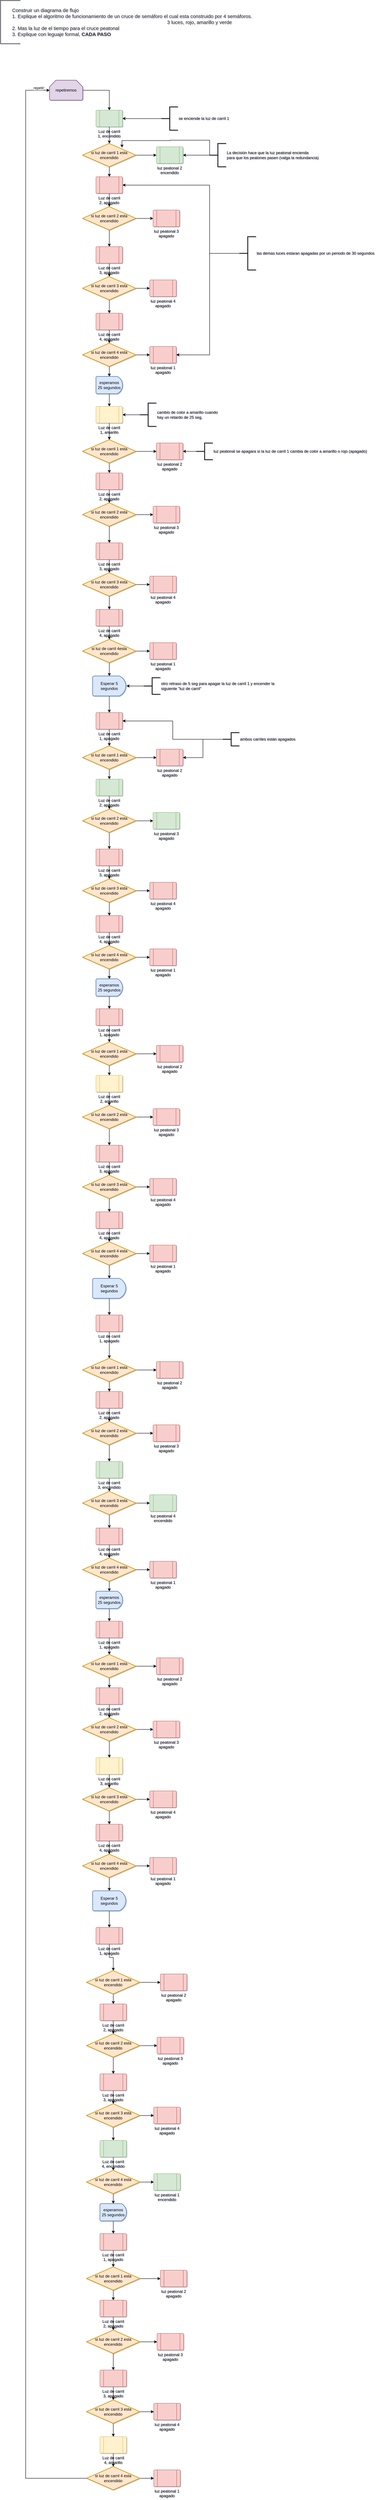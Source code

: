<mxfile version="24.7.17">
  <diagram id="C5RBs43oDa-KdzZeNtuy" name="Page-1">
    <mxGraphModel dx="1114" dy="3900" grid="1" gridSize="10" guides="1" tooltips="1" connect="1" arrows="1" fold="1" page="1" pageScale="1" pageWidth="2339" pageHeight="3300" math="0" shadow="1">
      <root>
        <mxCell id="WIyWlLk6GJQsqaUBKTNV-0" />
        <mxCell id="WIyWlLk6GJQsqaUBKTNV-1" parent="WIyWlLk6GJQsqaUBKTNV-0" />
        <mxCell id="qO4f61m2Y4nxAiU2VlyZ-42" value="&lt;font style=&quot;font-size: 15px;&quot;&gt;&lt;span style=&quot;white-space: pre;&quot;&gt;&#x9;&lt;/span&gt;Construir un diagrama de flujo&lt;/font&gt;&lt;div style=&quot;font-size: 15px;&quot;&gt;&lt;font style=&quot;font-size: 15px;&quot;&gt;&lt;span style=&quot;white-space: pre;&quot;&gt;&#x9;&lt;/span&gt;1. Explique el algoritmo de funcionamiento de un cruce de semáforo el cual esta construido por 4 semáforos.&amp;nbsp;&lt;/font&gt;&lt;/div&gt;&lt;div style=&quot;font-size: 15px;&quot;&gt;&lt;font style=&quot;font-size: 15px;&quot;&gt;&lt;span style=&quot;white-space: pre;&quot;&gt;&#x9;&lt;/span&gt;&lt;span style=&quot;white-space: pre;&quot;&gt;&#x9;&lt;/span&gt;&lt;span style=&quot;white-space: pre;&quot;&gt;&#x9;&lt;/span&gt;&lt;span style=&quot;white-space: pre;&quot;&gt;&#x9;&lt;/span&gt;&lt;span style=&quot;white-space: pre;&quot;&gt;&#x9;&lt;/span&gt;&lt;span style=&quot;white-space: pre;&quot;&gt;&#x9;&lt;/span&gt;&lt;span style=&quot;white-space: pre;&quot;&gt;&#x9;&lt;/span&gt;&lt;span style=&quot;white-space: pre;&quot;&gt;&#x9;&lt;/span&gt;&lt;span style=&quot;white-space: pre;&quot;&gt;&#x9;&lt;/span&gt;&lt;span style=&quot;white-space: pre;&quot;&gt;&#x9;&lt;/span&gt;&lt;span style=&quot;white-space: pre;&quot;&gt;&#x9;&lt;/span&gt;&lt;span style=&quot;white-space: pre;&quot;&gt;&#x9;&lt;/span&gt;&lt;span style=&quot;white-space: pre;&quot;&gt;&#x9;&lt;/span&gt;&lt;span style=&quot;white-space: pre;&quot;&gt;&#x9;&lt;/span&gt;&lt;span style=&quot;white-space: pre;&quot;&gt;&#x9;&lt;/span&gt;3 luces, rojo, amarillo y verde&lt;/font&gt;&lt;/div&gt;&lt;div style=&quot;font-size: 15px;&quot;&gt;&lt;font style=&quot;font-size: 15px;&quot;&gt;&lt;span style=&quot;white-space: pre;&quot;&gt;&#x9;&lt;/span&gt;2. Mas la luz de el tiempo para el cruce peatonal&lt;/font&gt;&lt;/div&gt;&lt;div style=&quot;font-size: 15px;&quot;&gt;&lt;font style=&quot;font-size: 15px;&quot;&gt;&lt;span style=&quot;white-space: pre;&quot;&gt;&#x9;&lt;/span&gt;3. Explique con leguaje formal, &lt;b style=&quot;&quot;&gt;CADA PASO&amp;nbsp;&lt;/b&gt;&amp;nbsp;&lt;/font&gt;&lt;/div&gt;" style="strokeWidth=2;html=1;shape=mxgraph.flowchart.annotation_1;align=left;pointerEvents=1;fillColor=#f5f5f5;fontColor=#333333;strokeColor=#666666;" parent="WIyWlLk6GJQsqaUBKTNV-1" vertex="1">
          <mxGeometry x="20" y="-350" width="60" height="130" as="geometry" />
        </mxCell>
        <mxCell id="qO4f61m2Y4nxAiU2VlyZ-44" value="Luz de carril 1, encendido" style="verticalLabelPosition=bottom;verticalAlign=top;html=1;shape=process;whiteSpace=wrap;rounded=1;size=0.14;arcSize=6;fillColor=#d5e8d4;strokeColor=#82b366;rotation=0;" parent="WIyWlLk6GJQsqaUBKTNV-1" vertex="1">
          <mxGeometry x="308" y="-20" width="80" height="50" as="geometry" />
        </mxCell>
        <mxCell id="qO4f61m2Y4nxAiU2VlyZ-268" value="" style="edgeStyle=orthogonalEdgeStyle;curved=1;rounded=0;orthogonalLoop=1;jettySize=auto;html=1;elbow=vertical;" parent="WIyWlLk6GJQsqaUBKTNV-1" source="qO4f61m2Y4nxAiU2VlyZ-45" target="qO4f61m2Y4nxAiU2VlyZ-266" edge="1">
          <mxGeometry relative="1" as="geometry" />
        </mxCell>
        <mxCell id="qO4f61m2Y4nxAiU2VlyZ-45" value="Luz de carril 2, apagado" style="verticalLabelPosition=bottom;verticalAlign=top;html=1;shape=process;whiteSpace=wrap;rounded=1;size=0.14;arcSize=6;fillColor=#f8cecc;strokeColor=#b85450;" parent="WIyWlLk6GJQsqaUBKTNV-1" vertex="1">
          <mxGeometry x="308" y="180" width="80" height="50" as="geometry" />
        </mxCell>
        <mxCell id="qO4f61m2Y4nxAiU2VlyZ-280" value="" style="edgeStyle=elbowEdgeStyle;rounded=0;orthogonalLoop=1;jettySize=auto;elbow=vertical;html=1;" parent="WIyWlLk6GJQsqaUBKTNV-1" source="qO4f61m2Y4nxAiU2VlyZ-47" target="qO4f61m2Y4nxAiU2VlyZ-278" edge="1">
          <mxGeometry relative="1" as="geometry" />
        </mxCell>
        <mxCell id="qO4f61m2Y4nxAiU2VlyZ-47" value="Luz de carril 3, apagado" style="verticalLabelPosition=bottom;verticalAlign=top;html=1;shape=process;whiteSpace=wrap;rounded=1;size=0.14;arcSize=6;fillColor=#f8cecc;strokeColor=#b85450;" parent="WIyWlLk6GJQsqaUBKTNV-1" vertex="1">
          <mxGeometry x="308" y="390" width="80" height="50" as="geometry" />
        </mxCell>
        <mxCell id="qO4f61m2Y4nxAiU2VlyZ-286" value="" style="edgeStyle=elbowEdgeStyle;rounded=0;orthogonalLoop=1;jettySize=auto;elbow=vertical;html=1;" parent="WIyWlLk6GJQsqaUBKTNV-1" source="qO4f61m2Y4nxAiU2VlyZ-48" target="qO4f61m2Y4nxAiU2VlyZ-283" edge="1">
          <mxGeometry relative="1" as="geometry" />
        </mxCell>
        <mxCell id="qO4f61m2Y4nxAiU2VlyZ-48" value="Luz de carril 4, apagado" style="verticalLabelPosition=bottom;verticalAlign=top;html=1;shape=process;whiteSpace=wrap;rounded=1;size=0.14;arcSize=6;fillColor=#f8cecc;strokeColor=#b85450;" parent="WIyWlLk6GJQsqaUBKTNV-1" vertex="1">
          <mxGeometry x="308" y="590" width="80" height="50" as="geometry" />
        </mxCell>
        <mxCell id="tvCxCkWQ9LMUDPqLHwzt-111" style="edgeStyle=orthogonalEdgeStyle;rounded=0;orthogonalLoop=1;jettySize=auto;html=1;exitX=1;exitY=0.5;exitDx=0;exitDy=0;exitPerimeter=0;entryX=0.5;entryY=0;entryDx=0;entryDy=0;" edge="1" parent="WIyWlLk6GJQsqaUBKTNV-1" source="qO4f61m2Y4nxAiU2VlyZ-52" target="qO4f61m2Y4nxAiU2VlyZ-44">
          <mxGeometry relative="1" as="geometry" />
        </mxCell>
        <mxCell id="qO4f61m2Y4nxAiU2VlyZ-52" value="repetiremos" style="strokeWidth=2;html=1;shape=mxgraph.flowchart.loop_limit;whiteSpace=wrap;fillColor=#e1d5e7;strokeColor=#9673a6;" parent="WIyWlLk6GJQsqaUBKTNV-1" vertex="1">
          <mxGeometry x="168" y="-110" width="100" height="60" as="geometry" />
        </mxCell>
        <mxCell id="qO4f61m2Y4nxAiU2VlyZ-312" value="" style="edgeStyle=elbowEdgeStyle;rounded=0;orthogonalLoop=1;jettySize=auto;elbow=vertical;html=1;" parent="WIyWlLk6GJQsqaUBKTNV-1" source="qO4f61m2Y4nxAiU2VlyZ-67" target="qO4f61m2Y4nxAiU2VlyZ-289" edge="1">
          <mxGeometry relative="1" as="geometry" />
        </mxCell>
        <mxCell id="qO4f61m2Y4nxAiU2VlyZ-67" value="esperamos 25&lt;span style=&quot;background-color: initial;&quot;&gt;&amp;nbsp;segundos&lt;/span&gt;" style="strokeWidth=2;html=1;shape=mxgraph.flowchart.delay;whiteSpace=wrap;fillColor=#dae8fc;strokeColor=#6c8ebf;" parent="WIyWlLk6GJQsqaUBKTNV-1" vertex="1">
          <mxGeometry x="308" y="780" width="80" height="52" as="geometry" />
        </mxCell>
        <mxCell id="qO4f61m2Y4nxAiU2VlyZ-68" style="edgeStyle=elbowEdgeStyle;rounded=0;orthogonalLoop=1;jettySize=auto;elbow=vertical;html=1;entryX=0.5;entryY=0;entryDx=0;entryDy=0;entryPerimeter=0;" parent="WIyWlLk6GJQsqaUBKTNV-1" source="qO4f61m2Y4nxAiU2VlyZ-67" target="qO4f61m2Y4nxAiU2VlyZ-67" edge="1">
          <mxGeometry relative="1" as="geometry" />
        </mxCell>
        <mxCell id="qO4f61m2Y4nxAiU2VlyZ-69" value="luz peatonal 2&lt;div&gt;encendido&lt;/div&gt;" style="verticalLabelPosition=bottom;verticalAlign=top;html=1;shape=process;whiteSpace=wrap;rounded=1;size=0.14;arcSize=6;fillColor=#d5e8d4;strokeColor=#82b366;" parent="WIyWlLk6GJQsqaUBKTNV-1" vertex="1">
          <mxGeometry x="490" y="90" width="80" height="50" as="geometry" />
        </mxCell>
        <mxCell id="qO4f61m2Y4nxAiU2VlyZ-253" style="edgeStyle=orthogonalEdgeStyle;curved=1;rounded=0;orthogonalLoop=1;jettySize=auto;html=1;exitX=0.5;exitY=1;exitDx=0;exitDy=0;entryX=0.5;entryY=0;entryDx=0;entryDy=0;elbow=vertical;exitPerimeter=0;" parent="WIyWlLk6GJQsqaUBKTNV-1" source="qO4f61m2Y4nxAiU2VlyZ-248" target="qO4f61m2Y4nxAiU2VlyZ-45" edge="1">
          <mxGeometry relative="1" as="geometry" />
        </mxCell>
        <mxCell id="qO4f61m2Y4nxAiU2VlyZ-264" value="" style="edgeStyle=orthogonalEdgeStyle;curved=1;rounded=0;orthogonalLoop=1;jettySize=auto;html=1;elbow=vertical;" parent="WIyWlLk6GJQsqaUBKTNV-1" source="qO4f61m2Y4nxAiU2VlyZ-248" target="qO4f61m2Y4nxAiU2VlyZ-69" edge="1">
          <mxGeometry relative="1" as="geometry" />
        </mxCell>
        <mxCell id="qO4f61m2Y4nxAiU2VlyZ-248" value="si luz de carril 1 esta encendido" style="strokeWidth=2;html=1;shape=mxgraph.flowchart.decision;whiteSpace=wrap;fillColor=#ffe6cc;strokeColor=#d79b00;" parent="WIyWlLk6GJQsqaUBKTNV-1" vertex="1">
          <mxGeometry x="268" y="80" width="160" height="70" as="geometry" />
        </mxCell>
        <mxCell id="qO4f61m2Y4nxAiU2VlyZ-252" style="edgeStyle=orthogonalEdgeStyle;curved=1;rounded=0;orthogonalLoop=1;jettySize=auto;html=1;exitX=0.5;exitY=1;exitDx=0;exitDy=0;entryX=0.5;entryY=0;entryDx=0;entryDy=0;entryPerimeter=0;elbow=vertical;" parent="WIyWlLk6GJQsqaUBKTNV-1" source="qO4f61m2Y4nxAiU2VlyZ-44" target="qO4f61m2Y4nxAiU2VlyZ-248" edge="1">
          <mxGeometry relative="1" as="geometry" />
        </mxCell>
        <mxCell id="qO4f61m2Y4nxAiU2VlyZ-267" value="" style="edgeStyle=elbowEdgeStyle;rounded=0;orthogonalLoop=1;jettySize=auto;html=1;elbow=vertical;" parent="WIyWlLk6GJQsqaUBKTNV-1" source="qO4f61m2Y4nxAiU2VlyZ-266" target="qO4f61m2Y4nxAiU2VlyZ-47" edge="1">
          <mxGeometry relative="1" as="geometry" />
        </mxCell>
        <mxCell id="qO4f61m2Y4nxAiU2VlyZ-274" value="" style="edgeStyle=orthogonalEdgeStyle;curved=1;rounded=0;orthogonalLoop=1;jettySize=auto;html=1;elbow=vertical;" parent="WIyWlLk6GJQsqaUBKTNV-1" source="qO4f61m2Y4nxAiU2VlyZ-266" target="qO4f61m2Y4nxAiU2VlyZ-269" edge="1">
          <mxGeometry relative="1" as="geometry" />
        </mxCell>
        <mxCell id="qO4f61m2Y4nxAiU2VlyZ-266" value="si luz de carril 2 esta encendido" style="strokeWidth=2;html=1;shape=mxgraph.flowchart.decision;whiteSpace=wrap;fillColor=#ffe6cc;strokeColor=#d79b00;" parent="WIyWlLk6GJQsqaUBKTNV-1" vertex="1">
          <mxGeometry x="268" y="270" width="160" height="70" as="geometry" />
        </mxCell>
        <mxCell id="qO4f61m2Y4nxAiU2VlyZ-269" value="luz peatonal 3&lt;div&gt;apagado&lt;/div&gt;" style="verticalLabelPosition=bottom;verticalAlign=top;html=1;shape=process;whiteSpace=wrap;rounded=1;size=0.14;arcSize=6;fillColor=#f8cecc;strokeColor=#b85450;" parent="WIyWlLk6GJQsqaUBKTNV-1" vertex="1">
          <mxGeometry x="480" y="280" width="80" height="50" as="geometry" />
        </mxCell>
        <mxCell id="qO4f61m2Y4nxAiU2VlyZ-279" value="" style="edgeStyle=elbowEdgeStyle;rounded=0;orthogonalLoop=1;jettySize=auto;elbow=vertical;html=1;" parent="WIyWlLk6GJQsqaUBKTNV-1" source="qO4f61m2Y4nxAiU2VlyZ-278" target="qO4f61m2Y4nxAiU2VlyZ-48" edge="1">
          <mxGeometry relative="1" as="geometry" />
        </mxCell>
        <mxCell id="qO4f61m2Y4nxAiU2VlyZ-282" value="" style="edgeStyle=elbowEdgeStyle;rounded=0;orthogonalLoop=1;jettySize=auto;elbow=vertical;html=1;" parent="WIyWlLk6GJQsqaUBKTNV-1" source="qO4f61m2Y4nxAiU2VlyZ-278" target="qO4f61m2Y4nxAiU2VlyZ-281" edge="1">
          <mxGeometry relative="1" as="geometry" />
        </mxCell>
        <mxCell id="qO4f61m2Y4nxAiU2VlyZ-278" value="si luz de carril 3 esta encendido" style="strokeWidth=2;html=1;shape=mxgraph.flowchart.decision;whiteSpace=wrap;fillColor=#ffe6cc;strokeColor=#d79b00;" parent="WIyWlLk6GJQsqaUBKTNV-1" vertex="1">
          <mxGeometry x="268" y="480" width="160" height="70" as="geometry" />
        </mxCell>
        <mxCell id="qO4f61m2Y4nxAiU2VlyZ-281" value="luz peatonal 4&lt;div&gt;apagado&lt;/div&gt;" style="verticalLabelPosition=bottom;verticalAlign=top;html=1;shape=process;whiteSpace=wrap;rounded=1;size=0.14;arcSize=6;fillColor=#f8cecc;strokeColor=#b85450;" parent="WIyWlLk6GJQsqaUBKTNV-1" vertex="1">
          <mxGeometry x="470" y="490" width="80" height="50" as="geometry" />
        </mxCell>
        <mxCell id="qO4f61m2Y4nxAiU2VlyZ-284" value="" style="edgeStyle=elbowEdgeStyle;rounded=0;orthogonalLoop=1;jettySize=auto;elbow=vertical;html=1;" parent="WIyWlLk6GJQsqaUBKTNV-1" source="qO4f61m2Y4nxAiU2VlyZ-283" target="qO4f61m2Y4nxAiU2VlyZ-67" edge="1">
          <mxGeometry relative="1" as="geometry" />
        </mxCell>
        <mxCell id="qO4f61m2Y4nxAiU2VlyZ-288" value="" style="edgeStyle=elbowEdgeStyle;rounded=0;orthogonalLoop=1;jettySize=auto;elbow=vertical;html=1;" parent="WIyWlLk6GJQsqaUBKTNV-1" source="qO4f61m2Y4nxAiU2VlyZ-283" target="qO4f61m2Y4nxAiU2VlyZ-287" edge="1">
          <mxGeometry relative="1" as="geometry" />
        </mxCell>
        <mxCell id="qO4f61m2Y4nxAiU2VlyZ-283" value="si luz de carril 4 esta encendido" style="strokeWidth=2;html=1;shape=mxgraph.flowchart.decision;whiteSpace=wrap;fillColor=#ffe6cc;strokeColor=#d79b00;" parent="WIyWlLk6GJQsqaUBKTNV-1" vertex="1">
          <mxGeometry x="268" y="680" width="160" height="70" as="geometry" />
        </mxCell>
        <mxCell id="qO4f61m2Y4nxAiU2VlyZ-287" value="luz peatonal 1&lt;div&gt;apagado&lt;/div&gt;" style="verticalLabelPosition=bottom;verticalAlign=top;html=1;shape=process;whiteSpace=wrap;rounded=1;size=0.14;arcSize=6;fillColor=#f8cecc;strokeColor=#b85450;" parent="WIyWlLk6GJQsqaUBKTNV-1" vertex="1">
          <mxGeometry x="470" y="690" width="80" height="50" as="geometry" />
        </mxCell>
        <mxCell id="qO4f61m2Y4nxAiU2VlyZ-289" value="Luz de carril 1, amarillo" style="verticalLabelPosition=bottom;verticalAlign=top;html=1;shape=process;whiteSpace=wrap;rounded=1;size=0.14;arcSize=6;fillColor=#fff2cc;strokeColor=#d6b656;rotation=0;" parent="WIyWlLk6GJQsqaUBKTNV-1" vertex="1">
          <mxGeometry x="308" y="870" width="80" height="50" as="geometry" />
        </mxCell>
        <mxCell id="qO4f61m2Y4nxAiU2VlyZ-290" value="" style="edgeStyle=orthogonalEdgeStyle;curved=1;rounded=0;orthogonalLoop=1;jettySize=auto;html=1;elbow=vertical;" parent="WIyWlLk6GJQsqaUBKTNV-1" source="qO4f61m2Y4nxAiU2VlyZ-291" target="qO4f61m2Y4nxAiU2VlyZ-303" edge="1">
          <mxGeometry relative="1" as="geometry" />
        </mxCell>
        <mxCell id="qO4f61m2Y4nxAiU2VlyZ-291" value="Luz de carril 2, apagado" style="verticalLabelPosition=bottom;verticalAlign=top;html=1;shape=process;whiteSpace=wrap;rounded=1;size=0.14;arcSize=6;fillColor=#f8cecc;strokeColor=#b85450;" parent="WIyWlLk6GJQsqaUBKTNV-1" vertex="1">
          <mxGeometry x="308" y="1070" width="80" height="50" as="geometry" />
        </mxCell>
        <mxCell id="qO4f61m2Y4nxAiU2VlyZ-292" value="" style="edgeStyle=elbowEdgeStyle;rounded=0;orthogonalLoop=1;jettySize=auto;elbow=vertical;html=1;" parent="WIyWlLk6GJQsqaUBKTNV-1" source="qO4f61m2Y4nxAiU2VlyZ-293" target="qO4f61m2Y4nxAiU2VlyZ-307" edge="1">
          <mxGeometry relative="1" as="geometry" />
        </mxCell>
        <mxCell id="qO4f61m2Y4nxAiU2VlyZ-293" value="Luz de carril 3, apagado" style="verticalLabelPosition=bottom;verticalAlign=top;html=1;shape=process;whiteSpace=wrap;rounded=1;size=0.14;arcSize=6;fillColor=#f8cecc;strokeColor=#b85450;" parent="WIyWlLk6GJQsqaUBKTNV-1" vertex="1">
          <mxGeometry x="308" y="1280" width="80" height="50" as="geometry" />
        </mxCell>
        <mxCell id="qO4f61m2Y4nxAiU2VlyZ-294" value="" style="edgeStyle=elbowEdgeStyle;rounded=0;orthogonalLoop=1;jettySize=auto;elbow=vertical;html=1;" parent="WIyWlLk6GJQsqaUBKTNV-1" source="qO4f61m2Y4nxAiU2VlyZ-295" target="qO4f61m2Y4nxAiU2VlyZ-310" edge="1">
          <mxGeometry relative="1" as="geometry" />
        </mxCell>
        <mxCell id="qO4f61m2Y4nxAiU2VlyZ-295" value="Luz de carril 4, apagado" style="verticalLabelPosition=bottom;verticalAlign=top;html=1;shape=process;whiteSpace=wrap;rounded=1;size=0.14;arcSize=6;fillColor=#f8cecc;strokeColor=#b85450;" parent="WIyWlLk6GJQsqaUBKTNV-1" vertex="1">
          <mxGeometry x="308" y="1480" width="80" height="50" as="geometry" />
        </mxCell>
        <mxCell id="qO4f61m2Y4nxAiU2VlyZ-296" value="luz peatonal 2&lt;div&gt;apagado&lt;/div&gt;" style="verticalLabelPosition=bottom;verticalAlign=top;html=1;shape=process;whiteSpace=wrap;rounded=1;size=0.14;arcSize=6;fillColor=#f8cecc;strokeColor=#b85450;" parent="WIyWlLk6GJQsqaUBKTNV-1" vertex="1">
          <mxGeometry x="490" y="980" width="80" height="50" as="geometry" />
        </mxCell>
        <mxCell id="qO4f61m2Y4nxAiU2VlyZ-297" style="edgeStyle=orthogonalEdgeStyle;curved=1;rounded=0;orthogonalLoop=1;jettySize=auto;html=1;exitX=0.5;exitY=1;exitDx=0;exitDy=0;entryX=0.5;entryY=0;entryDx=0;entryDy=0;elbow=vertical;exitPerimeter=0;" parent="WIyWlLk6GJQsqaUBKTNV-1" source="qO4f61m2Y4nxAiU2VlyZ-299" target="qO4f61m2Y4nxAiU2VlyZ-291" edge="1">
          <mxGeometry relative="1" as="geometry" />
        </mxCell>
        <mxCell id="qO4f61m2Y4nxAiU2VlyZ-298" value="" style="edgeStyle=orthogonalEdgeStyle;curved=1;rounded=0;orthogonalLoop=1;jettySize=auto;html=1;elbow=vertical;" parent="WIyWlLk6GJQsqaUBKTNV-1" source="qO4f61m2Y4nxAiU2VlyZ-299" target="qO4f61m2Y4nxAiU2VlyZ-296" edge="1">
          <mxGeometry relative="1" as="geometry" />
        </mxCell>
        <mxCell id="qO4f61m2Y4nxAiU2VlyZ-299" value="si luz de carril 1 esta encendido" style="strokeWidth=2;html=1;shape=mxgraph.flowchart.decision;whiteSpace=wrap;fillColor=#ffe6cc;strokeColor=#d79b00;" parent="WIyWlLk6GJQsqaUBKTNV-1" vertex="1">
          <mxGeometry x="268" y="970" width="160" height="70" as="geometry" />
        </mxCell>
        <mxCell id="qO4f61m2Y4nxAiU2VlyZ-300" style="edgeStyle=orthogonalEdgeStyle;curved=1;rounded=0;orthogonalLoop=1;jettySize=auto;html=1;exitX=0.5;exitY=1;exitDx=0;exitDy=0;entryX=0.5;entryY=0;entryDx=0;entryDy=0;entryPerimeter=0;elbow=vertical;" parent="WIyWlLk6GJQsqaUBKTNV-1" source="qO4f61m2Y4nxAiU2VlyZ-289" target="qO4f61m2Y4nxAiU2VlyZ-299" edge="1">
          <mxGeometry relative="1" as="geometry" />
        </mxCell>
        <mxCell id="qO4f61m2Y4nxAiU2VlyZ-301" value="" style="edgeStyle=elbowEdgeStyle;rounded=0;orthogonalLoop=1;jettySize=auto;html=1;elbow=vertical;" parent="WIyWlLk6GJQsqaUBKTNV-1" source="qO4f61m2Y4nxAiU2VlyZ-303" target="qO4f61m2Y4nxAiU2VlyZ-293" edge="1">
          <mxGeometry relative="1" as="geometry" />
        </mxCell>
        <mxCell id="qO4f61m2Y4nxAiU2VlyZ-302" value="" style="edgeStyle=orthogonalEdgeStyle;curved=1;rounded=0;orthogonalLoop=1;jettySize=auto;html=1;elbow=vertical;" parent="WIyWlLk6GJQsqaUBKTNV-1" source="qO4f61m2Y4nxAiU2VlyZ-303" target="qO4f61m2Y4nxAiU2VlyZ-304" edge="1">
          <mxGeometry relative="1" as="geometry" />
        </mxCell>
        <mxCell id="qO4f61m2Y4nxAiU2VlyZ-303" value="si luz de carril 2 esta encendido" style="strokeWidth=2;html=1;shape=mxgraph.flowchart.decision;whiteSpace=wrap;fillColor=#ffe6cc;strokeColor=#d79b00;" parent="WIyWlLk6GJQsqaUBKTNV-1" vertex="1">
          <mxGeometry x="268" y="1160" width="160" height="70" as="geometry" />
        </mxCell>
        <mxCell id="qO4f61m2Y4nxAiU2VlyZ-304" value="luz peatonal 3&lt;div&gt;apagado&lt;/div&gt;" style="verticalLabelPosition=bottom;verticalAlign=top;html=1;shape=process;whiteSpace=wrap;rounded=1;size=0.14;arcSize=6;fillColor=#f8cecc;strokeColor=#b85450;" parent="WIyWlLk6GJQsqaUBKTNV-1" vertex="1">
          <mxGeometry x="480" y="1170" width="80" height="50" as="geometry" />
        </mxCell>
        <mxCell id="qO4f61m2Y4nxAiU2VlyZ-305" value="" style="edgeStyle=elbowEdgeStyle;rounded=0;orthogonalLoop=1;jettySize=auto;elbow=vertical;html=1;" parent="WIyWlLk6GJQsqaUBKTNV-1" source="qO4f61m2Y4nxAiU2VlyZ-307" target="qO4f61m2Y4nxAiU2VlyZ-295" edge="1">
          <mxGeometry relative="1" as="geometry" />
        </mxCell>
        <mxCell id="qO4f61m2Y4nxAiU2VlyZ-306" value="" style="edgeStyle=elbowEdgeStyle;rounded=0;orthogonalLoop=1;jettySize=auto;elbow=vertical;html=1;" parent="WIyWlLk6GJQsqaUBKTNV-1" source="qO4f61m2Y4nxAiU2VlyZ-307" target="qO4f61m2Y4nxAiU2VlyZ-308" edge="1">
          <mxGeometry relative="1" as="geometry" />
        </mxCell>
        <mxCell id="qO4f61m2Y4nxAiU2VlyZ-307" value="si luz de carril 3 esta encendido" style="strokeWidth=2;html=1;shape=mxgraph.flowchart.decision;whiteSpace=wrap;fillColor=#ffe6cc;strokeColor=#d79b00;" parent="WIyWlLk6GJQsqaUBKTNV-1" vertex="1">
          <mxGeometry x="268" y="1370" width="160" height="70" as="geometry" />
        </mxCell>
        <mxCell id="qO4f61m2Y4nxAiU2VlyZ-308" value="luz peatonal 4&lt;div&gt;apagado&lt;/div&gt;" style="verticalLabelPosition=bottom;verticalAlign=top;html=1;shape=process;whiteSpace=wrap;rounded=1;size=0.14;arcSize=6;fillColor=#f8cecc;strokeColor=#b85450;" parent="WIyWlLk6GJQsqaUBKTNV-1" vertex="1">
          <mxGeometry x="470" y="1380" width="80" height="50" as="geometry" />
        </mxCell>
        <mxCell id="qO4f61m2Y4nxAiU2VlyZ-309" value="" style="edgeStyle=elbowEdgeStyle;rounded=0;orthogonalLoop=1;jettySize=auto;elbow=vertical;html=1;" parent="WIyWlLk6GJQsqaUBKTNV-1" source="qO4f61m2Y4nxAiU2VlyZ-310" target="qO4f61m2Y4nxAiU2VlyZ-311" edge="1">
          <mxGeometry relative="1" as="geometry" />
        </mxCell>
        <mxCell id="qO4f61m2Y4nxAiU2VlyZ-314" value="" style="edgeStyle=elbowEdgeStyle;rounded=0;orthogonalLoop=1;jettySize=auto;elbow=vertical;html=1;" parent="WIyWlLk6GJQsqaUBKTNV-1" source="qO4f61m2Y4nxAiU2VlyZ-310" target="qO4f61m2Y4nxAiU2VlyZ-313" edge="1">
          <mxGeometry relative="1" as="geometry" />
        </mxCell>
        <mxCell id="qO4f61m2Y4nxAiU2VlyZ-310" value="si luz de carril 4esta encendido" style="strokeWidth=2;html=1;shape=mxgraph.flowchart.decision;whiteSpace=wrap;fillColor=#ffe6cc;strokeColor=#d79b00;" parent="WIyWlLk6GJQsqaUBKTNV-1" vertex="1">
          <mxGeometry x="268" y="1570" width="160" height="70" as="geometry" />
        </mxCell>
        <mxCell id="qO4f61m2Y4nxAiU2VlyZ-311" value="luz peatonal 1&lt;div&gt;apagado&lt;/div&gt;" style="verticalLabelPosition=bottom;verticalAlign=top;html=1;shape=process;whiteSpace=wrap;rounded=1;size=0.14;arcSize=6;fillColor=#f8cecc;strokeColor=#b85450;" parent="WIyWlLk6GJQsqaUBKTNV-1" vertex="1">
          <mxGeometry x="470" y="1580" width="80" height="50" as="geometry" />
        </mxCell>
        <mxCell id="qO4f61m2Y4nxAiU2VlyZ-367" value="" style="edgeStyle=elbowEdgeStyle;rounded=0;orthogonalLoop=1;jettySize=auto;elbow=vertical;html=1;" parent="WIyWlLk6GJQsqaUBKTNV-1" source="qO4f61m2Y4nxAiU2VlyZ-313" target="qO4f61m2Y4nxAiU2VlyZ-315" edge="1">
          <mxGeometry relative="1" as="geometry" />
        </mxCell>
        <mxCell id="qO4f61m2Y4nxAiU2VlyZ-313" value="Esperar 5 segundos" style="strokeWidth=2;html=1;shape=mxgraph.flowchart.delay;whiteSpace=wrap;fillColor=#dae8fc;strokeColor=#6c8ebf;" parent="WIyWlLk6GJQsqaUBKTNV-1" vertex="1">
          <mxGeometry x="298" y="1680" width="100" height="60" as="geometry" />
        </mxCell>
        <mxCell id="qO4f61m2Y4nxAiU2VlyZ-315" value="Luz de carril 1, apagado" style="verticalLabelPosition=bottom;verticalAlign=top;html=1;shape=process;whiteSpace=wrap;rounded=1;size=0.14;arcSize=6;fillColor=#f8cecc;strokeColor=#b85450;rotation=0;" parent="WIyWlLk6GJQsqaUBKTNV-1" vertex="1">
          <mxGeometry x="308" y="1790" width="80" height="50" as="geometry" />
        </mxCell>
        <mxCell id="qO4f61m2Y4nxAiU2VlyZ-316" value="" style="edgeStyle=orthogonalEdgeStyle;curved=1;rounded=0;orthogonalLoop=1;jettySize=auto;html=1;elbow=vertical;" parent="WIyWlLk6GJQsqaUBKTNV-1" source="qO4f61m2Y4nxAiU2VlyZ-317" target="qO4f61m2Y4nxAiU2VlyZ-332" edge="1">
          <mxGeometry relative="1" as="geometry" />
        </mxCell>
        <mxCell id="qO4f61m2Y4nxAiU2VlyZ-317" value="Luz de carril 2, apagado" style="verticalLabelPosition=bottom;verticalAlign=top;html=1;shape=process;whiteSpace=wrap;rounded=1;size=0.14;arcSize=6;fillColor=#d5e8d4;strokeColor=#82b366;" parent="WIyWlLk6GJQsqaUBKTNV-1" vertex="1">
          <mxGeometry x="308" y="1990" width="80" height="50" as="geometry" />
        </mxCell>
        <mxCell id="qO4f61m2Y4nxAiU2VlyZ-318" value="" style="edgeStyle=elbowEdgeStyle;rounded=0;orthogonalLoop=1;jettySize=auto;elbow=vertical;html=1;" parent="WIyWlLk6GJQsqaUBKTNV-1" source="qO4f61m2Y4nxAiU2VlyZ-319" target="qO4f61m2Y4nxAiU2VlyZ-336" edge="1">
          <mxGeometry relative="1" as="geometry" />
        </mxCell>
        <mxCell id="qO4f61m2Y4nxAiU2VlyZ-319" value="Luz de carril 3, apagado" style="verticalLabelPosition=bottom;verticalAlign=top;html=1;shape=process;whiteSpace=wrap;rounded=1;size=0.14;arcSize=6;fillColor=#f8cecc;strokeColor=#b85450;" parent="WIyWlLk6GJQsqaUBKTNV-1" vertex="1">
          <mxGeometry x="308" y="2200" width="80" height="50" as="geometry" />
        </mxCell>
        <mxCell id="qO4f61m2Y4nxAiU2VlyZ-320" value="" style="edgeStyle=elbowEdgeStyle;rounded=0;orthogonalLoop=1;jettySize=auto;elbow=vertical;html=1;" parent="WIyWlLk6GJQsqaUBKTNV-1" source="qO4f61m2Y4nxAiU2VlyZ-321" target="qO4f61m2Y4nxAiU2VlyZ-340" edge="1">
          <mxGeometry relative="1" as="geometry" />
        </mxCell>
        <mxCell id="qO4f61m2Y4nxAiU2VlyZ-321" value="Luz de carril 4, apagado" style="verticalLabelPosition=bottom;verticalAlign=top;html=1;shape=process;whiteSpace=wrap;rounded=1;size=0.14;arcSize=6;fillColor=#f8cecc;strokeColor=#b85450;" parent="WIyWlLk6GJQsqaUBKTNV-1" vertex="1">
          <mxGeometry x="308" y="2400" width="80" height="50" as="geometry" />
        </mxCell>
        <mxCell id="qO4f61m2Y4nxAiU2VlyZ-322" value="" style="edgeStyle=elbowEdgeStyle;rounded=0;orthogonalLoop=1;jettySize=auto;elbow=vertical;html=1;" parent="WIyWlLk6GJQsqaUBKTNV-1" source="qO4f61m2Y4nxAiU2VlyZ-323" target="qO4f61m2Y4nxAiU2VlyZ-342" edge="1">
          <mxGeometry relative="1" as="geometry" />
        </mxCell>
        <mxCell id="qO4f61m2Y4nxAiU2VlyZ-323" value="esperamos 25&lt;span style=&quot;background-color: initial;&quot;&gt;&amp;nbsp;segundos&lt;/span&gt;" style="strokeWidth=2;html=1;shape=mxgraph.flowchart.delay;whiteSpace=wrap;fillColor=#dae8fc;strokeColor=#6c8ebf;" parent="WIyWlLk6GJQsqaUBKTNV-1" vertex="1">
          <mxGeometry x="308" y="2590" width="80" height="52" as="geometry" />
        </mxCell>
        <mxCell id="qO4f61m2Y4nxAiU2VlyZ-324" style="edgeStyle=elbowEdgeStyle;rounded=0;orthogonalLoop=1;jettySize=auto;elbow=vertical;html=1;entryX=0.5;entryY=0;entryDx=0;entryDy=0;entryPerimeter=0;" parent="WIyWlLk6GJQsqaUBKTNV-1" source="qO4f61m2Y4nxAiU2VlyZ-323" target="qO4f61m2Y4nxAiU2VlyZ-323" edge="1">
          <mxGeometry relative="1" as="geometry" />
        </mxCell>
        <mxCell id="qO4f61m2Y4nxAiU2VlyZ-325" value="luz peatonal 2&lt;div&gt;apagado&lt;/div&gt;" style="verticalLabelPosition=bottom;verticalAlign=top;html=1;shape=process;whiteSpace=wrap;rounded=1;size=0.14;arcSize=6;fillColor=#f8cecc;strokeColor=#b85450;" parent="WIyWlLk6GJQsqaUBKTNV-1" vertex="1">
          <mxGeometry x="490" y="1900" width="80" height="50" as="geometry" />
        </mxCell>
        <mxCell id="qO4f61m2Y4nxAiU2VlyZ-326" style="edgeStyle=orthogonalEdgeStyle;curved=1;rounded=0;orthogonalLoop=1;jettySize=auto;html=1;exitX=0.5;exitY=1;exitDx=0;exitDy=0;entryX=0.5;entryY=0;entryDx=0;entryDy=0;elbow=vertical;exitPerimeter=0;" parent="WIyWlLk6GJQsqaUBKTNV-1" source="qO4f61m2Y4nxAiU2VlyZ-328" target="qO4f61m2Y4nxAiU2VlyZ-317" edge="1">
          <mxGeometry relative="1" as="geometry" />
        </mxCell>
        <mxCell id="qO4f61m2Y4nxAiU2VlyZ-327" value="" style="edgeStyle=orthogonalEdgeStyle;curved=1;rounded=0;orthogonalLoop=1;jettySize=auto;html=1;elbow=vertical;" parent="WIyWlLk6GJQsqaUBKTNV-1" source="qO4f61m2Y4nxAiU2VlyZ-328" target="qO4f61m2Y4nxAiU2VlyZ-325" edge="1">
          <mxGeometry relative="1" as="geometry" />
        </mxCell>
        <mxCell id="qO4f61m2Y4nxAiU2VlyZ-328" value="si luz de carril 1 esta encendido" style="strokeWidth=2;html=1;shape=mxgraph.flowchart.decision;whiteSpace=wrap;fillColor=#ffe6cc;strokeColor=#d79b00;" parent="WIyWlLk6GJQsqaUBKTNV-1" vertex="1">
          <mxGeometry x="268" y="1890" width="160" height="70" as="geometry" />
        </mxCell>
        <mxCell id="qO4f61m2Y4nxAiU2VlyZ-329" style="edgeStyle=orthogonalEdgeStyle;curved=1;rounded=0;orthogonalLoop=1;jettySize=auto;html=1;exitX=0.5;exitY=1;exitDx=0;exitDy=0;entryX=0.5;entryY=0;entryDx=0;entryDy=0;entryPerimeter=0;elbow=vertical;" parent="WIyWlLk6GJQsqaUBKTNV-1" source="qO4f61m2Y4nxAiU2VlyZ-315" target="qO4f61m2Y4nxAiU2VlyZ-328" edge="1">
          <mxGeometry relative="1" as="geometry" />
        </mxCell>
        <mxCell id="qO4f61m2Y4nxAiU2VlyZ-330" value="" style="edgeStyle=elbowEdgeStyle;rounded=0;orthogonalLoop=1;jettySize=auto;html=1;elbow=vertical;" parent="WIyWlLk6GJQsqaUBKTNV-1" source="qO4f61m2Y4nxAiU2VlyZ-332" target="qO4f61m2Y4nxAiU2VlyZ-319" edge="1">
          <mxGeometry relative="1" as="geometry" />
        </mxCell>
        <mxCell id="qO4f61m2Y4nxAiU2VlyZ-331" value="" style="edgeStyle=orthogonalEdgeStyle;curved=1;rounded=0;orthogonalLoop=1;jettySize=auto;html=1;elbow=vertical;" parent="WIyWlLk6GJQsqaUBKTNV-1" source="qO4f61m2Y4nxAiU2VlyZ-332" target="qO4f61m2Y4nxAiU2VlyZ-333" edge="1">
          <mxGeometry relative="1" as="geometry" />
        </mxCell>
        <mxCell id="qO4f61m2Y4nxAiU2VlyZ-332" value="si luz de carril 2 esta encendido" style="strokeWidth=2;html=1;shape=mxgraph.flowchart.decision;whiteSpace=wrap;fillColor=#ffe6cc;strokeColor=#d79b00;" parent="WIyWlLk6GJQsqaUBKTNV-1" vertex="1">
          <mxGeometry x="268" y="2080" width="160" height="70" as="geometry" />
        </mxCell>
        <mxCell id="qO4f61m2Y4nxAiU2VlyZ-333" value="luz peatonal 3&lt;div&gt;apagado&lt;/div&gt;" style="verticalLabelPosition=bottom;verticalAlign=top;html=1;shape=process;whiteSpace=wrap;rounded=1;size=0.14;arcSize=6;fillColor=#d5e8d4;strokeColor=#82b366;" parent="WIyWlLk6GJQsqaUBKTNV-1" vertex="1">
          <mxGeometry x="480" y="2090" width="80" height="50" as="geometry" />
        </mxCell>
        <mxCell id="qO4f61m2Y4nxAiU2VlyZ-334" value="" style="edgeStyle=elbowEdgeStyle;rounded=0;orthogonalLoop=1;jettySize=auto;elbow=vertical;html=1;" parent="WIyWlLk6GJQsqaUBKTNV-1" source="qO4f61m2Y4nxAiU2VlyZ-336" target="qO4f61m2Y4nxAiU2VlyZ-321" edge="1">
          <mxGeometry relative="1" as="geometry" />
        </mxCell>
        <mxCell id="qO4f61m2Y4nxAiU2VlyZ-335" value="" style="edgeStyle=elbowEdgeStyle;rounded=0;orthogonalLoop=1;jettySize=auto;elbow=vertical;html=1;" parent="WIyWlLk6GJQsqaUBKTNV-1" source="qO4f61m2Y4nxAiU2VlyZ-336" target="qO4f61m2Y4nxAiU2VlyZ-337" edge="1">
          <mxGeometry relative="1" as="geometry" />
        </mxCell>
        <mxCell id="qO4f61m2Y4nxAiU2VlyZ-336" value="si luz de carril 3 esta encendido" style="strokeWidth=2;html=1;shape=mxgraph.flowchart.decision;whiteSpace=wrap;fillColor=#ffe6cc;strokeColor=#d79b00;" parent="WIyWlLk6GJQsqaUBKTNV-1" vertex="1">
          <mxGeometry x="268" y="2290" width="160" height="70" as="geometry" />
        </mxCell>
        <mxCell id="qO4f61m2Y4nxAiU2VlyZ-337" value="luz peatonal 4&lt;div&gt;apagado&lt;/div&gt;" style="verticalLabelPosition=bottom;verticalAlign=top;html=1;shape=process;whiteSpace=wrap;rounded=1;size=0.14;arcSize=6;fillColor=#f8cecc;strokeColor=#b85450;" parent="WIyWlLk6GJQsqaUBKTNV-1" vertex="1">
          <mxGeometry x="470" y="2300" width="80" height="50" as="geometry" />
        </mxCell>
        <mxCell id="qO4f61m2Y4nxAiU2VlyZ-338" value="" style="edgeStyle=elbowEdgeStyle;rounded=0;orthogonalLoop=1;jettySize=auto;elbow=vertical;html=1;" parent="WIyWlLk6GJQsqaUBKTNV-1" source="qO4f61m2Y4nxAiU2VlyZ-340" target="qO4f61m2Y4nxAiU2VlyZ-323" edge="1">
          <mxGeometry relative="1" as="geometry" />
        </mxCell>
        <mxCell id="qO4f61m2Y4nxAiU2VlyZ-339" value="" style="edgeStyle=elbowEdgeStyle;rounded=0;orthogonalLoop=1;jettySize=auto;elbow=vertical;html=1;" parent="WIyWlLk6GJQsqaUBKTNV-1" source="qO4f61m2Y4nxAiU2VlyZ-340" target="qO4f61m2Y4nxAiU2VlyZ-341" edge="1">
          <mxGeometry relative="1" as="geometry" />
        </mxCell>
        <mxCell id="qO4f61m2Y4nxAiU2VlyZ-340" value="si luz de carril 4 esta encendido" style="strokeWidth=2;html=1;shape=mxgraph.flowchart.decision;whiteSpace=wrap;fillColor=#ffe6cc;strokeColor=#d79b00;" parent="WIyWlLk6GJQsqaUBKTNV-1" vertex="1">
          <mxGeometry x="268" y="2490" width="160" height="70" as="geometry" />
        </mxCell>
        <mxCell id="qO4f61m2Y4nxAiU2VlyZ-341" value="luz peatonal 1&lt;div&gt;apagado&lt;/div&gt;" style="verticalLabelPosition=bottom;verticalAlign=top;html=1;shape=process;whiteSpace=wrap;rounded=1;size=0.14;arcSize=6;fillColor=#f8cecc;strokeColor=#b85450;" parent="WIyWlLk6GJQsqaUBKTNV-1" vertex="1">
          <mxGeometry x="470" y="2500" width="80" height="50" as="geometry" />
        </mxCell>
        <mxCell id="qO4f61m2Y4nxAiU2VlyZ-342" value="Luz de carril 1, apagado" style="verticalLabelPosition=bottom;verticalAlign=top;html=1;shape=process;whiteSpace=wrap;rounded=1;size=0.14;arcSize=6;fillColor=#f8cecc;strokeColor=#b85450;rotation=0;" parent="WIyWlLk6GJQsqaUBKTNV-1" vertex="1">
          <mxGeometry x="308" y="2680" width="80" height="50" as="geometry" />
        </mxCell>
        <mxCell id="qO4f61m2Y4nxAiU2VlyZ-343" value="" style="edgeStyle=orthogonalEdgeStyle;curved=1;rounded=0;orthogonalLoop=1;jettySize=auto;html=1;elbow=vertical;" parent="WIyWlLk6GJQsqaUBKTNV-1" source="qO4f61m2Y4nxAiU2VlyZ-344" target="qO4f61m2Y4nxAiU2VlyZ-356" edge="1">
          <mxGeometry relative="1" as="geometry" />
        </mxCell>
        <mxCell id="qO4f61m2Y4nxAiU2VlyZ-344" value="Luz de carril 2, amarillo" style="verticalLabelPosition=bottom;verticalAlign=top;html=1;shape=process;whiteSpace=wrap;rounded=1;size=0.14;arcSize=6;fillColor=#fff2cc;strokeColor=#d6b656;" parent="WIyWlLk6GJQsqaUBKTNV-1" vertex="1">
          <mxGeometry x="308" y="2880" width="80" height="50" as="geometry" />
        </mxCell>
        <mxCell id="qO4f61m2Y4nxAiU2VlyZ-345" value="" style="edgeStyle=elbowEdgeStyle;rounded=0;orthogonalLoop=1;jettySize=auto;elbow=vertical;html=1;" parent="WIyWlLk6GJQsqaUBKTNV-1" source="qO4f61m2Y4nxAiU2VlyZ-346" target="qO4f61m2Y4nxAiU2VlyZ-360" edge="1">
          <mxGeometry relative="1" as="geometry" />
        </mxCell>
        <mxCell id="qO4f61m2Y4nxAiU2VlyZ-346" value="Luz de carril 3, apagado" style="verticalLabelPosition=bottom;verticalAlign=top;html=1;shape=process;whiteSpace=wrap;rounded=1;size=0.14;arcSize=6;fillColor=#f8cecc;strokeColor=#b85450;" parent="WIyWlLk6GJQsqaUBKTNV-1" vertex="1">
          <mxGeometry x="308" y="3090" width="80" height="50" as="geometry" />
        </mxCell>
        <mxCell id="qO4f61m2Y4nxAiU2VlyZ-347" value="" style="edgeStyle=elbowEdgeStyle;rounded=0;orthogonalLoop=1;jettySize=auto;elbow=vertical;html=1;" parent="WIyWlLk6GJQsqaUBKTNV-1" source="qO4f61m2Y4nxAiU2VlyZ-348" target="qO4f61m2Y4nxAiU2VlyZ-364" edge="1">
          <mxGeometry relative="1" as="geometry" />
        </mxCell>
        <mxCell id="qO4f61m2Y4nxAiU2VlyZ-348" value="Luz de carril 4, apagado" style="verticalLabelPosition=bottom;verticalAlign=top;html=1;shape=process;whiteSpace=wrap;rounded=1;size=0.14;arcSize=6;fillColor=#f8cecc;strokeColor=#b85450;" parent="WIyWlLk6GJQsqaUBKTNV-1" vertex="1">
          <mxGeometry x="308" y="3290" width="80" height="50" as="geometry" />
        </mxCell>
        <mxCell id="qO4f61m2Y4nxAiU2VlyZ-349" value="luz peatonal 2&lt;div&gt;apagado&lt;/div&gt;" style="verticalLabelPosition=bottom;verticalAlign=top;html=1;shape=process;whiteSpace=wrap;rounded=1;size=0.14;arcSize=6;fillColor=#f8cecc;strokeColor=#b85450;" parent="WIyWlLk6GJQsqaUBKTNV-1" vertex="1">
          <mxGeometry x="490" y="2790" width="80" height="50" as="geometry" />
        </mxCell>
        <mxCell id="qO4f61m2Y4nxAiU2VlyZ-350" style="edgeStyle=orthogonalEdgeStyle;curved=1;rounded=0;orthogonalLoop=1;jettySize=auto;html=1;exitX=0.5;exitY=1;exitDx=0;exitDy=0;entryX=0.5;entryY=0;entryDx=0;entryDy=0;elbow=vertical;exitPerimeter=0;" parent="WIyWlLk6GJQsqaUBKTNV-1" source="qO4f61m2Y4nxAiU2VlyZ-352" target="qO4f61m2Y4nxAiU2VlyZ-344" edge="1">
          <mxGeometry relative="1" as="geometry" />
        </mxCell>
        <mxCell id="qO4f61m2Y4nxAiU2VlyZ-351" value="" style="edgeStyle=orthogonalEdgeStyle;curved=1;rounded=0;orthogonalLoop=1;jettySize=auto;html=1;elbow=vertical;" parent="WIyWlLk6GJQsqaUBKTNV-1" source="qO4f61m2Y4nxAiU2VlyZ-352" target="qO4f61m2Y4nxAiU2VlyZ-349" edge="1">
          <mxGeometry relative="1" as="geometry" />
        </mxCell>
        <mxCell id="qO4f61m2Y4nxAiU2VlyZ-352" value="si luz de carril 1 esta encendido" style="strokeWidth=2;html=1;shape=mxgraph.flowchart.decision;whiteSpace=wrap;fillColor=#ffe6cc;strokeColor=#d79b00;" parent="WIyWlLk6GJQsqaUBKTNV-1" vertex="1">
          <mxGeometry x="268" y="2780" width="160" height="70" as="geometry" />
        </mxCell>
        <mxCell id="qO4f61m2Y4nxAiU2VlyZ-353" style="edgeStyle=orthogonalEdgeStyle;curved=1;rounded=0;orthogonalLoop=1;jettySize=auto;html=1;exitX=0.5;exitY=1;exitDx=0;exitDy=0;entryX=0.5;entryY=0;entryDx=0;entryDy=0;entryPerimeter=0;elbow=vertical;" parent="WIyWlLk6GJQsqaUBKTNV-1" source="qO4f61m2Y4nxAiU2VlyZ-342" target="qO4f61m2Y4nxAiU2VlyZ-352" edge="1">
          <mxGeometry relative="1" as="geometry" />
        </mxCell>
        <mxCell id="qO4f61m2Y4nxAiU2VlyZ-354" value="" style="edgeStyle=elbowEdgeStyle;rounded=0;orthogonalLoop=1;jettySize=auto;html=1;elbow=vertical;" parent="WIyWlLk6GJQsqaUBKTNV-1" source="qO4f61m2Y4nxAiU2VlyZ-356" target="qO4f61m2Y4nxAiU2VlyZ-346" edge="1">
          <mxGeometry relative="1" as="geometry" />
        </mxCell>
        <mxCell id="qO4f61m2Y4nxAiU2VlyZ-355" value="" style="edgeStyle=orthogonalEdgeStyle;curved=1;rounded=0;orthogonalLoop=1;jettySize=auto;html=1;elbow=vertical;" parent="WIyWlLk6GJQsqaUBKTNV-1" source="qO4f61m2Y4nxAiU2VlyZ-356" target="qO4f61m2Y4nxAiU2VlyZ-357" edge="1">
          <mxGeometry relative="1" as="geometry" />
        </mxCell>
        <mxCell id="qO4f61m2Y4nxAiU2VlyZ-356" value="si luz de carril 2 esta encendido" style="strokeWidth=2;html=1;shape=mxgraph.flowchart.decision;whiteSpace=wrap;fillColor=#ffe6cc;strokeColor=#d79b00;" parent="WIyWlLk6GJQsqaUBKTNV-1" vertex="1">
          <mxGeometry x="268" y="2970" width="160" height="70" as="geometry" />
        </mxCell>
        <mxCell id="qO4f61m2Y4nxAiU2VlyZ-357" value="luz peatonal 3&lt;div&gt;apagado&lt;/div&gt;" style="verticalLabelPosition=bottom;verticalAlign=top;html=1;shape=process;whiteSpace=wrap;rounded=1;size=0.14;arcSize=6;fillColor=#f8cecc;strokeColor=#b85450;" parent="WIyWlLk6GJQsqaUBKTNV-1" vertex="1">
          <mxGeometry x="480" y="2980" width="80" height="50" as="geometry" />
        </mxCell>
        <mxCell id="qO4f61m2Y4nxAiU2VlyZ-358" value="" style="edgeStyle=elbowEdgeStyle;rounded=0;orthogonalLoop=1;jettySize=auto;elbow=vertical;html=1;" parent="WIyWlLk6GJQsqaUBKTNV-1" source="qO4f61m2Y4nxAiU2VlyZ-360" target="qO4f61m2Y4nxAiU2VlyZ-348" edge="1">
          <mxGeometry relative="1" as="geometry" />
        </mxCell>
        <mxCell id="qO4f61m2Y4nxAiU2VlyZ-359" value="" style="edgeStyle=elbowEdgeStyle;rounded=0;orthogonalLoop=1;jettySize=auto;elbow=vertical;html=1;" parent="WIyWlLk6GJQsqaUBKTNV-1" source="qO4f61m2Y4nxAiU2VlyZ-360" target="qO4f61m2Y4nxAiU2VlyZ-361" edge="1">
          <mxGeometry relative="1" as="geometry" />
        </mxCell>
        <mxCell id="qO4f61m2Y4nxAiU2VlyZ-360" value="si luz de carril 3 esta encendido" style="strokeWidth=2;html=1;shape=mxgraph.flowchart.decision;whiteSpace=wrap;fillColor=#ffe6cc;strokeColor=#d79b00;" parent="WIyWlLk6GJQsqaUBKTNV-1" vertex="1">
          <mxGeometry x="268" y="3180" width="160" height="70" as="geometry" />
        </mxCell>
        <mxCell id="qO4f61m2Y4nxAiU2VlyZ-361" value="luz peatonal 4&lt;div&gt;apagado&lt;/div&gt;" style="verticalLabelPosition=bottom;verticalAlign=top;html=1;shape=process;whiteSpace=wrap;rounded=1;size=0.14;arcSize=6;fillColor=#f8cecc;strokeColor=#b85450;" parent="WIyWlLk6GJQsqaUBKTNV-1" vertex="1">
          <mxGeometry x="470" y="3190" width="80" height="50" as="geometry" />
        </mxCell>
        <mxCell id="qO4f61m2Y4nxAiU2VlyZ-362" value="" style="edgeStyle=elbowEdgeStyle;rounded=0;orthogonalLoop=1;jettySize=auto;elbow=vertical;html=1;" parent="WIyWlLk6GJQsqaUBKTNV-1" source="qO4f61m2Y4nxAiU2VlyZ-364" target="qO4f61m2Y4nxAiU2VlyZ-365" edge="1">
          <mxGeometry relative="1" as="geometry" />
        </mxCell>
        <mxCell id="qO4f61m2Y4nxAiU2VlyZ-363" value="" style="edgeStyle=elbowEdgeStyle;rounded=0;orthogonalLoop=1;jettySize=auto;elbow=vertical;html=1;" parent="WIyWlLk6GJQsqaUBKTNV-1" source="qO4f61m2Y4nxAiU2VlyZ-364" target="qO4f61m2Y4nxAiU2VlyZ-366" edge="1">
          <mxGeometry relative="1" as="geometry" />
        </mxCell>
        <mxCell id="qO4f61m2Y4nxAiU2VlyZ-364" value="si luz de carril 4 esta encendido" style="strokeWidth=2;html=1;shape=mxgraph.flowchart.decision;whiteSpace=wrap;fillColor=#ffe6cc;strokeColor=#d79b00;" parent="WIyWlLk6GJQsqaUBKTNV-1" vertex="1">
          <mxGeometry x="268" y="3380" width="160" height="70" as="geometry" />
        </mxCell>
        <mxCell id="qO4f61m2Y4nxAiU2VlyZ-365" value="luz peatonal 1&lt;div&gt;apagado&lt;/div&gt;" style="verticalLabelPosition=bottom;verticalAlign=top;html=1;shape=process;whiteSpace=wrap;rounded=1;size=0.14;arcSize=6;fillColor=#f8cecc;strokeColor=#b85450;" parent="WIyWlLk6GJQsqaUBKTNV-1" vertex="1">
          <mxGeometry x="470" y="3390" width="80" height="50" as="geometry" />
        </mxCell>
        <mxCell id="tvCxCkWQ9LMUDPqLHwzt-52" value="" style="edgeStyle=orthogonalEdgeStyle;rounded=0;orthogonalLoop=1;jettySize=auto;html=1;" edge="1" parent="WIyWlLk6GJQsqaUBKTNV-1" source="qO4f61m2Y4nxAiU2VlyZ-366" target="tvCxCkWQ9LMUDPqLHwzt-0">
          <mxGeometry relative="1" as="geometry" />
        </mxCell>
        <mxCell id="qO4f61m2Y4nxAiU2VlyZ-366" value="Esperar 5 segundos" style="strokeWidth=2;html=1;shape=mxgraph.flowchart.delay;whiteSpace=wrap;fillColor=#dae8fc;strokeColor=#6c8ebf;" parent="WIyWlLk6GJQsqaUBKTNV-1" vertex="1">
          <mxGeometry x="298" y="3490" width="100" height="60" as="geometry" />
        </mxCell>
        <mxCell id="tvCxCkWQ9LMUDPqLHwzt-0" value="Luz de carril 1, apagado" style="verticalLabelPosition=bottom;verticalAlign=top;html=1;shape=process;whiteSpace=wrap;rounded=1;size=0.14;arcSize=6;fillColor=#f8cecc;strokeColor=#b85450;rotation=0;" vertex="1" parent="WIyWlLk6GJQsqaUBKTNV-1">
          <mxGeometry x="308" y="3600" width="80" height="50" as="geometry" />
        </mxCell>
        <mxCell id="tvCxCkWQ9LMUDPqLHwzt-1" value="" style="edgeStyle=orthogonalEdgeStyle;curved=1;rounded=0;orthogonalLoop=1;jettySize=auto;html=1;elbow=vertical;" edge="1" parent="WIyWlLk6GJQsqaUBKTNV-1" source="tvCxCkWQ9LMUDPqLHwzt-2" target="tvCxCkWQ9LMUDPqLHwzt-17">
          <mxGeometry relative="1" as="geometry" />
        </mxCell>
        <mxCell id="tvCxCkWQ9LMUDPqLHwzt-2" value="Luz de carril 2, apagado" style="verticalLabelPosition=bottom;verticalAlign=top;html=1;shape=process;whiteSpace=wrap;rounded=1;size=0.14;arcSize=6;fillColor=#f8cecc;strokeColor=#b85450;" vertex="1" parent="WIyWlLk6GJQsqaUBKTNV-1">
          <mxGeometry x="308" y="3830" width="80" height="50" as="geometry" />
        </mxCell>
        <mxCell id="tvCxCkWQ9LMUDPqLHwzt-3" value="" style="edgeStyle=elbowEdgeStyle;rounded=0;orthogonalLoop=1;jettySize=auto;elbow=vertical;html=1;" edge="1" parent="WIyWlLk6GJQsqaUBKTNV-1" source="tvCxCkWQ9LMUDPqLHwzt-4" target="tvCxCkWQ9LMUDPqLHwzt-21">
          <mxGeometry relative="1" as="geometry" />
        </mxCell>
        <mxCell id="tvCxCkWQ9LMUDPqLHwzt-4" value="Luz de carril 3, encendido" style="verticalLabelPosition=bottom;verticalAlign=top;html=1;shape=process;whiteSpace=wrap;rounded=1;size=0.14;arcSize=6;fillColor=#d5e8d4;strokeColor=#82b366;" vertex="1" parent="WIyWlLk6GJQsqaUBKTNV-1">
          <mxGeometry x="308" y="4040" width="80" height="50" as="geometry" />
        </mxCell>
        <mxCell id="tvCxCkWQ9LMUDPqLHwzt-5" value="" style="edgeStyle=elbowEdgeStyle;rounded=0;orthogonalLoop=1;jettySize=auto;elbow=vertical;html=1;" edge="1" parent="WIyWlLk6GJQsqaUBKTNV-1" source="tvCxCkWQ9LMUDPqLHwzt-6" target="tvCxCkWQ9LMUDPqLHwzt-25">
          <mxGeometry relative="1" as="geometry" />
        </mxCell>
        <mxCell id="tvCxCkWQ9LMUDPqLHwzt-6" value="Luz de carril 4, apagado" style="verticalLabelPosition=bottom;verticalAlign=top;html=1;shape=process;whiteSpace=wrap;rounded=1;size=0.14;arcSize=6;fillColor=#f8cecc;strokeColor=#b85450;" vertex="1" parent="WIyWlLk6GJQsqaUBKTNV-1">
          <mxGeometry x="308" y="4240" width="80" height="50" as="geometry" />
        </mxCell>
        <mxCell id="tvCxCkWQ9LMUDPqLHwzt-7" value="" style="edgeStyle=elbowEdgeStyle;rounded=0;orthogonalLoop=1;jettySize=auto;elbow=vertical;html=1;" edge="1" parent="WIyWlLk6GJQsqaUBKTNV-1" source="tvCxCkWQ9LMUDPqLHwzt-8" target="tvCxCkWQ9LMUDPqLHwzt-27">
          <mxGeometry relative="1" as="geometry" />
        </mxCell>
        <mxCell id="tvCxCkWQ9LMUDPqLHwzt-8" value="esperamos 25&lt;span style=&quot;background-color: initial;&quot;&gt;&amp;nbsp;segundos&lt;/span&gt;" style="strokeWidth=2;html=1;shape=mxgraph.flowchart.delay;whiteSpace=wrap;fillColor=#dae8fc;strokeColor=#6c8ebf;" vertex="1" parent="WIyWlLk6GJQsqaUBKTNV-1">
          <mxGeometry x="308" y="4430" width="80" height="52" as="geometry" />
        </mxCell>
        <mxCell id="tvCxCkWQ9LMUDPqLHwzt-9" style="edgeStyle=elbowEdgeStyle;rounded=0;orthogonalLoop=1;jettySize=auto;elbow=vertical;html=1;entryX=0.5;entryY=0;entryDx=0;entryDy=0;entryPerimeter=0;" edge="1" parent="WIyWlLk6GJQsqaUBKTNV-1" source="tvCxCkWQ9LMUDPqLHwzt-8" target="tvCxCkWQ9LMUDPqLHwzt-8">
          <mxGeometry relative="1" as="geometry" />
        </mxCell>
        <mxCell id="tvCxCkWQ9LMUDPqLHwzt-10" value="luz peatonal 2&lt;div&gt;apagado&lt;/div&gt;" style="verticalLabelPosition=bottom;verticalAlign=top;html=1;shape=process;whiteSpace=wrap;rounded=1;size=0.14;arcSize=6;fillColor=#f8cecc;strokeColor=#b85450;" vertex="1" parent="WIyWlLk6GJQsqaUBKTNV-1">
          <mxGeometry x="490" y="3740" width="80" height="50" as="geometry" />
        </mxCell>
        <mxCell id="tvCxCkWQ9LMUDPqLHwzt-11" style="edgeStyle=orthogonalEdgeStyle;curved=1;rounded=0;orthogonalLoop=1;jettySize=auto;html=1;exitX=0.5;exitY=1;exitDx=0;exitDy=0;entryX=0.5;entryY=0;entryDx=0;entryDy=0;elbow=vertical;exitPerimeter=0;" edge="1" parent="WIyWlLk6GJQsqaUBKTNV-1" source="tvCxCkWQ9LMUDPqLHwzt-13" target="tvCxCkWQ9LMUDPqLHwzt-2">
          <mxGeometry relative="1" as="geometry" />
        </mxCell>
        <mxCell id="tvCxCkWQ9LMUDPqLHwzt-12" value="" style="edgeStyle=orthogonalEdgeStyle;curved=1;rounded=0;orthogonalLoop=1;jettySize=auto;html=1;elbow=vertical;" edge="1" parent="WIyWlLk6GJQsqaUBKTNV-1" source="tvCxCkWQ9LMUDPqLHwzt-13" target="tvCxCkWQ9LMUDPqLHwzt-10">
          <mxGeometry relative="1" as="geometry" />
        </mxCell>
        <mxCell id="tvCxCkWQ9LMUDPqLHwzt-13" value="si luz de carril 1 esta encendido" style="strokeWidth=2;html=1;shape=mxgraph.flowchart.decision;whiteSpace=wrap;fillColor=#ffe6cc;strokeColor=#d79b00;" vertex="1" parent="WIyWlLk6GJQsqaUBKTNV-1">
          <mxGeometry x="268" y="3730" width="160" height="70" as="geometry" />
        </mxCell>
        <mxCell id="tvCxCkWQ9LMUDPqLHwzt-14" style="edgeStyle=orthogonalEdgeStyle;curved=1;rounded=0;orthogonalLoop=1;jettySize=auto;html=1;exitX=0.5;exitY=1;exitDx=0;exitDy=0;entryX=0.5;entryY=0;entryDx=0;entryDy=0;entryPerimeter=0;elbow=vertical;" edge="1" parent="WIyWlLk6GJQsqaUBKTNV-1" source="tvCxCkWQ9LMUDPqLHwzt-0" target="tvCxCkWQ9LMUDPqLHwzt-13">
          <mxGeometry relative="1" as="geometry" />
        </mxCell>
        <mxCell id="tvCxCkWQ9LMUDPqLHwzt-15" value="" style="edgeStyle=elbowEdgeStyle;rounded=0;orthogonalLoop=1;jettySize=auto;html=1;elbow=vertical;" edge="1" parent="WIyWlLk6GJQsqaUBKTNV-1" source="tvCxCkWQ9LMUDPqLHwzt-17" target="tvCxCkWQ9LMUDPqLHwzt-4">
          <mxGeometry relative="1" as="geometry" />
        </mxCell>
        <mxCell id="tvCxCkWQ9LMUDPqLHwzt-16" value="" style="edgeStyle=orthogonalEdgeStyle;curved=1;rounded=0;orthogonalLoop=1;jettySize=auto;html=1;elbow=vertical;" edge="1" parent="WIyWlLk6GJQsqaUBKTNV-1" source="tvCxCkWQ9LMUDPqLHwzt-17" target="tvCxCkWQ9LMUDPqLHwzt-18">
          <mxGeometry relative="1" as="geometry" />
        </mxCell>
        <mxCell id="tvCxCkWQ9LMUDPqLHwzt-17" value="si luz de carril 2 esta encendido" style="strokeWidth=2;html=1;shape=mxgraph.flowchart.decision;whiteSpace=wrap;fillColor=#ffe6cc;strokeColor=#d79b00;" vertex="1" parent="WIyWlLk6GJQsqaUBKTNV-1">
          <mxGeometry x="268" y="3920" width="160" height="70" as="geometry" />
        </mxCell>
        <mxCell id="tvCxCkWQ9LMUDPqLHwzt-18" value="luz peatonal 3&lt;div&gt;apagado&lt;/div&gt;" style="verticalLabelPosition=bottom;verticalAlign=top;html=1;shape=process;whiteSpace=wrap;rounded=1;size=0.14;arcSize=6;fillColor=#f8cecc;strokeColor=#b85450;" vertex="1" parent="WIyWlLk6GJQsqaUBKTNV-1">
          <mxGeometry x="480" y="3930" width="80" height="50" as="geometry" />
        </mxCell>
        <mxCell id="tvCxCkWQ9LMUDPqLHwzt-19" value="" style="edgeStyle=elbowEdgeStyle;rounded=0;orthogonalLoop=1;jettySize=auto;elbow=vertical;html=1;" edge="1" parent="WIyWlLk6GJQsqaUBKTNV-1" source="tvCxCkWQ9LMUDPqLHwzt-21" target="tvCxCkWQ9LMUDPqLHwzt-6">
          <mxGeometry relative="1" as="geometry" />
        </mxCell>
        <mxCell id="tvCxCkWQ9LMUDPqLHwzt-20" value="" style="edgeStyle=elbowEdgeStyle;rounded=0;orthogonalLoop=1;jettySize=auto;elbow=vertical;html=1;" edge="1" parent="WIyWlLk6GJQsqaUBKTNV-1" source="tvCxCkWQ9LMUDPqLHwzt-21" target="tvCxCkWQ9LMUDPqLHwzt-22">
          <mxGeometry relative="1" as="geometry" />
        </mxCell>
        <mxCell id="tvCxCkWQ9LMUDPqLHwzt-21" value="si luz de carril 3 esta encendido" style="strokeWidth=2;html=1;shape=mxgraph.flowchart.decision;whiteSpace=wrap;fillColor=#ffe6cc;strokeColor=#d79b00;" vertex="1" parent="WIyWlLk6GJQsqaUBKTNV-1">
          <mxGeometry x="268" y="4130" width="160" height="70" as="geometry" />
        </mxCell>
        <mxCell id="tvCxCkWQ9LMUDPqLHwzt-22" value="luz peatonal 4&lt;div&gt;encendido&lt;/div&gt;" style="verticalLabelPosition=bottom;verticalAlign=top;html=1;shape=process;whiteSpace=wrap;rounded=1;size=0.14;arcSize=6;fillColor=#d5e8d4;strokeColor=#82b366;" vertex="1" parent="WIyWlLk6GJQsqaUBKTNV-1">
          <mxGeometry x="470" y="4140" width="80" height="50" as="geometry" />
        </mxCell>
        <mxCell id="tvCxCkWQ9LMUDPqLHwzt-23" value="" style="edgeStyle=elbowEdgeStyle;rounded=0;orthogonalLoop=1;jettySize=auto;elbow=vertical;html=1;" edge="1" parent="WIyWlLk6GJQsqaUBKTNV-1" source="tvCxCkWQ9LMUDPqLHwzt-25" target="tvCxCkWQ9LMUDPqLHwzt-8">
          <mxGeometry relative="1" as="geometry" />
        </mxCell>
        <mxCell id="tvCxCkWQ9LMUDPqLHwzt-24" value="" style="edgeStyle=elbowEdgeStyle;rounded=0;orthogonalLoop=1;jettySize=auto;elbow=vertical;html=1;" edge="1" parent="WIyWlLk6GJQsqaUBKTNV-1" source="tvCxCkWQ9LMUDPqLHwzt-25" target="tvCxCkWQ9LMUDPqLHwzt-26">
          <mxGeometry relative="1" as="geometry" />
        </mxCell>
        <mxCell id="tvCxCkWQ9LMUDPqLHwzt-25" value="si luz de carril 4 esta encendido" style="strokeWidth=2;html=1;shape=mxgraph.flowchart.decision;whiteSpace=wrap;fillColor=#ffe6cc;strokeColor=#d79b00;" vertex="1" parent="WIyWlLk6GJQsqaUBKTNV-1">
          <mxGeometry x="268" y="4330" width="160" height="70" as="geometry" />
        </mxCell>
        <mxCell id="tvCxCkWQ9LMUDPqLHwzt-26" value="luz peatonal 1&lt;div&gt;apagado&lt;/div&gt;" style="verticalLabelPosition=bottom;verticalAlign=top;html=1;shape=process;whiteSpace=wrap;rounded=1;size=0.14;arcSize=6;fillColor=#f8cecc;strokeColor=#b85450;" vertex="1" parent="WIyWlLk6GJQsqaUBKTNV-1">
          <mxGeometry x="470" y="4340" width="80" height="50" as="geometry" />
        </mxCell>
        <mxCell id="tvCxCkWQ9LMUDPqLHwzt-27" value="Luz de carril 1, apagado" style="verticalLabelPosition=bottom;verticalAlign=top;html=1;shape=process;whiteSpace=wrap;rounded=1;size=0.14;arcSize=6;fillColor=#f8cecc;strokeColor=#b85450;rotation=0;" vertex="1" parent="WIyWlLk6GJQsqaUBKTNV-1">
          <mxGeometry x="308" y="4520" width="80" height="50" as="geometry" />
        </mxCell>
        <mxCell id="tvCxCkWQ9LMUDPqLHwzt-28" value="" style="edgeStyle=orthogonalEdgeStyle;curved=1;rounded=0;orthogonalLoop=1;jettySize=auto;html=1;elbow=vertical;" edge="1" parent="WIyWlLk6GJQsqaUBKTNV-1" source="tvCxCkWQ9LMUDPqLHwzt-29" target="tvCxCkWQ9LMUDPqLHwzt-41">
          <mxGeometry relative="1" as="geometry" />
        </mxCell>
        <mxCell id="tvCxCkWQ9LMUDPqLHwzt-53" value="" style="edgeStyle=orthogonalEdgeStyle;rounded=0;orthogonalLoop=1;jettySize=auto;html=1;" edge="1" parent="WIyWlLk6GJQsqaUBKTNV-1" source="tvCxCkWQ9LMUDPqLHwzt-29" target="tvCxCkWQ9LMUDPqLHwzt-41">
          <mxGeometry relative="1" as="geometry" />
        </mxCell>
        <mxCell id="tvCxCkWQ9LMUDPqLHwzt-29" value="Luz de carril 2, apagado" style="verticalLabelPosition=bottom;verticalAlign=top;html=1;shape=process;whiteSpace=wrap;rounded=1;size=0.14;arcSize=6;fillColor=#f8cecc;strokeColor=#b85450;" vertex="1" parent="WIyWlLk6GJQsqaUBKTNV-1">
          <mxGeometry x="308" y="4720" width="80" height="50" as="geometry" />
        </mxCell>
        <mxCell id="tvCxCkWQ9LMUDPqLHwzt-30" value="" style="edgeStyle=elbowEdgeStyle;rounded=0;orthogonalLoop=1;jettySize=auto;elbow=vertical;html=1;" edge="1" parent="WIyWlLk6GJQsqaUBKTNV-1" source="tvCxCkWQ9LMUDPqLHwzt-31" target="tvCxCkWQ9LMUDPqLHwzt-45">
          <mxGeometry relative="1" as="geometry" />
        </mxCell>
        <mxCell id="tvCxCkWQ9LMUDPqLHwzt-31" value="Luz de carril 3, amarillo" style="verticalLabelPosition=bottom;verticalAlign=top;html=1;shape=process;whiteSpace=wrap;rounded=1;size=0.14;arcSize=6;fillColor=#fff2cc;strokeColor=#d6b656;" vertex="1" parent="WIyWlLk6GJQsqaUBKTNV-1">
          <mxGeometry x="308" y="4930" width="80" height="50" as="geometry" />
        </mxCell>
        <mxCell id="tvCxCkWQ9LMUDPqLHwzt-32" value="" style="edgeStyle=elbowEdgeStyle;rounded=0;orthogonalLoop=1;jettySize=auto;elbow=vertical;html=1;" edge="1" parent="WIyWlLk6GJQsqaUBKTNV-1" source="tvCxCkWQ9LMUDPqLHwzt-33" target="tvCxCkWQ9LMUDPqLHwzt-49">
          <mxGeometry relative="1" as="geometry" />
        </mxCell>
        <mxCell id="tvCxCkWQ9LMUDPqLHwzt-33" value="Luz de carril 4, apagado" style="verticalLabelPosition=bottom;verticalAlign=top;html=1;shape=process;whiteSpace=wrap;rounded=1;size=0.14;arcSize=6;fillColor=#f8cecc;strokeColor=#b85450;" vertex="1" parent="WIyWlLk6GJQsqaUBKTNV-1">
          <mxGeometry x="308" y="5130" width="80" height="50" as="geometry" />
        </mxCell>
        <mxCell id="tvCxCkWQ9LMUDPqLHwzt-34" value="luz peatonal 2&lt;div&gt;apagado&lt;/div&gt;" style="verticalLabelPosition=bottom;verticalAlign=top;html=1;shape=process;whiteSpace=wrap;rounded=1;size=0.14;arcSize=6;fillColor=#f8cecc;strokeColor=#b85450;" vertex="1" parent="WIyWlLk6GJQsqaUBKTNV-1">
          <mxGeometry x="490" y="4630" width="80" height="50" as="geometry" />
        </mxCell>
        <mxCell id="tvCxCkWQ9LMUDPqLHwzt-35" style="edgeStyle=orthogonalEdgeStyle;curved=1;rounded=0;orthogonalLoop=1;jettySize=auto;html=1;exitX=0.5;exitY=1;exitDx=0;exitDy=0;entryX=0.5;entryY=0;entryDx=0;entryDy=0;elbow=vertical;exitPerimeter=0;" edge="1" parent="WIyWlLk6GJQsqaUBKTNV-1" source="tvCxCkWQ9LMUDPqLHwzt-37" target="tvCxCkWQ9LMUDPqLHwzt-29">
          <mxGeometry relative="1" as="geometry" />
        </mxCell>
        <mxCell id="tvCxCkWQ9LMUDPqLHwzt-36" value="" style="edgeStyle=orthogonalEdgeStyle;curved=1;rounded=0;orthogonalLoop=1;jettySize=auto;html=1;elbow=vertical;" edge="1" parent="WIyWlLk6GJQsqaUBKTNV-1" source="tvCxCkWQ9LMUDPqLHwzt-37" target="tvCxCkWQ9LMUDPqLHwzt-34">
          <mxGeometry relative="1" as="geometry" />
        </mxCell>
        <mxCell id="tvCxCkWQ9LMUDPqLHwzt-37" value="si luz de carril 1 esta encendido" style="strokeWidth=2;html=1;shape=mxgraph.flowchart.decision;whiteSpace=wrap;fillColor=#ffe6cc;strokeColor=#d79b00;" vertex="1" parent="WIyWlLk6GJQsqaUBKTNV-1">
          <mxGeometry x="268" y="4620" width="160" height="70" as="geometry" />
        </mxCell>
        <mxCell id="tvCxCkWQ9LMUDPqLHwzt-38" style="edgeStyle=orthogonalEdgeStyle;curved=1;rounded=0;orthogonalLoop=1;jettySize=auto;html=1;exitX=0.5;exitY=1;exitDx=0;exitDy=0;entryX=0.5;entryY=0;entryDx=0;entryDy=0;entryPerimeter=0;elbow=vertical;" edge="1" parent="WIyWlLk6GJQsqaUBKTNV-1" source="tvCxCkWQ9LMUDPqLHwzt-27" target="tvCxCkWQ9LMUDPqLHwzt-37">
          <mxGeometry relative="1" as="geometry" />
        </mxCell>
        <mxCell id="tvCxCkWQ9LMUDPqLHwzt-39" value="" style="edgeStyle=elbowEdgeStyle;rounded=0;orthogonalLoop=1;jettySize=auto;html=1;elbow=vertical;" edge="1" parent="WIyWlLk6GJQsqaUBKTNV-1" source="tvCxCkWQ9LMUDPqLHwzt-41" target="tvCxCkWQ9LMUDPqLHwzt-31">
          <mxGeometry relative="1" as="geometry" />
        </mxCell>
        <mxCell id="tvCxCkWQ9LMUDPqLHwzt-40" value="" style="edgeStyle=orthogonalEdgeStyle;curved=1;rounded=0;orthogonalLoop=1;jettySize=auto;html=1;elbow=vertical;" edge="1" parent="WIyWlLk6GJQsqaUBKTNV-1" source="tvCxCkWQ9LMUDPqLHwzt-41" target="tvCxCkWQ9LMUDPqLHwzt-42">
          <mxGeometry relative="1" as="geometry" />
        </mxCell>
        <mxCell id="tvCxCkWQ9LMUDPqLHwzt-41" value="si luz de carril 2 esta encendido" style="strokeWidth=2;html=1;shape=mxgraph.flowchart.decision;whiteSpace=wrap;fillColor=#ffe6cc;strokeColor=#d79b00;" vertex="1" parent="WIyWlLk6GJQsqaUBKTNV-1">
          <mxGeometry x="268" y="4810" width="160" height="70" as="geometry" />
        </mxCell>
        <mxCell id="tvCxCkWQ9LMUDPqLHwzt-42" value="luz peatonal 3&lt;div&gt;apagado&lt;/div&gt;" style="verticalLabelPosition=bottom;verticalAlign=top;html=1;shape=process;whiteSpace=wrap;rounded=1;size=0.14;arcSize=6;fillColor=#f8cecc;strokeColor=#b85450;" vertex="1" parent="WIyWlLk6GJQsqaUBKTNV-1">
          <mxGeometry x="480" y="4820" width="80" height="50" as="geometry" />
        </mxCell>
        <mxCell id="tvCxCkWQ9LMUDPqLHwzt-43" value="" style="edgeStyle=elbowEdgeStyle;rounded=0;orthogonalLoop=1;jettySize=auto;elbow=vertical;html=1;" edge="1" parent="WIyWlLk6GJQsqaUBKTNV-1" source="tvCxCkWQ9LMUDPqLHwzt-45" target="tvCxCkWQ9LMUDPqLHwzt-33">
          <mxGeometry relative="1" as="geometry" />
        </mxCell>
        <mxCell id="tvCxCkWQ9LMUDPqLHwzt-44" value="" style="edgeStyle=elbowEdgeStyle;rounded=0;orthogonalLoop=1;jettySize=auto;elbow=vertical;html=1;" edge="1" parent="WIyWlLk6GJQsqaUBKTNV-1" source="tvCxCkWQ9LMUDPqLHwzt-45" target="tvCxCkWQ9LMUDPqLHwzt-46">
          <mxGeometry relative="1" as="geometry" />
        </mxCell>
        <mxCell id="tvCxCkWQ9LMUDPqLHwzt-45" value="si luz de carril 3 esta encendido" style="strokeWidth=2;html=1;shape=mxgraph.flowchart.decision;whiteSpace=wrap;fillColor=#ffe6cc;strokeColor=#d79b00;" vertex="1" parent="WIyWlLk6GJQsqaUBKTNV-1">
          <mxGeometry x="268" y="5020" width="160" height="70" as="geometry" />
        </mxCell>
        <mxCell id="tvCxCkWQ9LMUDPqLHwzt-46" value="luz peatonal 4&lt;div&gt;apagado&lt;/div&gt;" style="verticalLabelPosition=bottom;verticalAlign=top;html=1;shape=process;whiteSpace=wrap;rounded=1;size=0.14;arcSize=6;fillColor=#f8cecc;strokeColor=#b85450;" vertex="1" parent="WIyWlLk6GJQsqaUBKTNV-1">
          <mxGeometry x="470" y="5030" width="80" height="50" as="geometry" />
        </mxCell>
        <mxCell id="tvCxCkWQ9LMUDPqLHwzt-47" value="" style="edgeStyle=elbowEdgeStyle;rounded=0;orthogonalLoop=1;jettySize=auto;elbow=vertical;html=1;" edge="1" parent="WIyWlLk6GJQsqaUBKTNV-1" source="tvCxCkWQ9LMUDPqLHwzt-49" target="tvCxCkWQ9LMUDPqLHwzt-50">
          <mxGeometry relative="1" as="geometry" />
        </mxCell>
        <mxCell id="tvCxCkWQ9LMUDPqLHwzt-48" value="" style="edgeStyle=elbowEdgeStyle;rounded=0;orthogonalLoop=1;jettySize=auto;elbow=vertical;html=1;" edge="1" parent="WIyWlLk6GJQsqaUBKTNV-1" source="tvCxCkWQ9LMUDPqLHwzt-49" target="tvCxCkWQ9LMUDPqLHwzt-51">
          <mxGeometry relative="1" as="geometry" />
        </mxCell>
        <mxCell id="tvCxCkWQ9LMUDPqLHwzt-49" value="si luz de carril 4 esta encendido" style="strokeWidth=2;html=1;shape=mxgraph.flowchart.decision;whiteSpace=wrap;fillColor=#ffe6cc;strokeColor=#d79b00;" vertex="1" parent="WIyWlLk6GJQsqaUBKTNV-1">
          <mxGeometry x="268" y="5220" width="160" height="70" as="geometry" />
        </mxCell>
        <mxCell id="tvCxCkWQ9LMUDPqLHwzt-50" value="luz peatonal 1&lt;div&gt;apagado&lt;/div&gt;" style="verticalLabelPosition=bottom;verticalAlign=top;html=1;shape=process;whiteSpace=wrap;rounded=1;size=0.14;arcSize=6;fillColor=#f8cecc;strokeColor=#b85450;" vertex="1" parent="WIyWlLk6GJQsqaUBKTNV-1">
          <mxGeometry x="470" y="5230" width="80" height="50" as="geometry" />
        </mxCell>
        <mxCell id="tvCxCkWQ9LMUDPqLHwzt-108" value="" style="edgeStyle=orthogonalEdgeStyle;rounded=0;orthogonalLoop=1;jettySize=auto;html=1;" edge="1" parent="WIyWlLk6GJQsqaUBKTNV-1" source="tvCxCkWQ9LMUDPqLHwzt-51" target="tvCxCkWQ9LMUDPqLHwzt-54">
          <mxGeometry relative="1" as="geometry" />
        </mxCell>
        <mxCell id="tvCxCkWQ9LMUDPqLHwzt-51" value="Esperar 5 segundos" style="strokeWidth=2;html=1;shape=mxgraph.flowchart.delay;whiteSpace=wrap;fillColor=#dae8fc;strokeColor=#6c8ebf;" vertex="1" parent="WIyWlLk6GJQsqaUBKTNV-1">
          <mxGeometry x="298" y="5330" width="100" height="60" as="geometry" />
        </mxCell>
        <mxCell id="tvCxCkWQ9LMUDPqLHwzt-128" value="" style="edgeStyle=orthogonalEdgeStyle;rounded=0;orthogonalLoop=1;jettySize=auto;html=1;" edge="1" parent="WIyWlLk6GJQsqaUBKTNV-1" source="tvCxCkWQ9LMUDPqLHwzt-54" target="tvCxCkWQ9LMUDPqLHwzt-67">
          <mxGeometry relative="1" as="geometry" />
        </mxCell>
        <mxCell id="tvCxCkWQ9LMUDPqLHwzt-54" value="Luz de carril 1, apagado" style="verticalLabelPosition=bottom;verticalAlign=top;html=1;shape=process;whiteSpace=wrap;rounded=1;size=0.14;arcSize=6;fillColor=#f8cecc;strokeColor=#b85450;rotation=0;" vertex="1" parent="WIyWlLk6GJQsqaUBKTNV-1">
          <mxGeometry x="308" y="5440" width="80" height="50" as="geometry" />
        </mxCell>
        <mxCell id="tvCxCkWQ9LMUDPqLHwzt-55" value="" style="edgeStyle=orthogonalEdgeStyle;curved=1;rounded=0;orthogonalLoop=1;jettySize=auto;html=1;elbow=vertical;" edge="1" parent="WIyWlLk6GJQsqaUBKTNV-1" source="tvCxCkWQ9LMUDPqLHwzt-56" target="tvCxCkWQ9LMUDPqLHwzt-71">
          <mxGeometry relative="1" as="geometry" />
        </mxCell>
        <mxCell id="tvCxCkWQ9LMUDPqLHwzt-56" value="Luz de carril 2, apagado" style="verticalLabelPosition=bottom;verticalAlign=top;html=1;shape=process;whiteSpace=wrap;rounded=1;size=0.14;arcSize=6;fillColor=#f8cecc;strokeColor=#b85450;" vertex="1" parent="WIyWlLk6GJQsqaUBKTNV-1">
          <mxGeometry x="320" y="5670" width="80" height="50" as="geometry" />
        </mxCell>
        <mxCell id="tvCxCkWQ9LMUDPqLHwzt-57" value="" style="edgeStyle=elbowEdgeStyle;rounded=0;orthogonalLoop=1;jettySize=auto;elbow=vertical;html=1;" edge="1" parent="WIyWlLk6GJQsqaUBKTNV-1" source="tvCxCkWQ9LMUDPqLHwzt-58" target="tvCxCkWQ9LMUDPqLHwzt-75">
          <mxGeometry relative="1" as="geometry" />
        </mxCell>
        <mxCell id="tvCxCkWQ9LMUDPqLHwzt-58" value="Luz de carril 3, apagado" style="verticalLabelPosition=bottom;verticalAlign=top;html=1;shape=process;whiteSpace=wrap;rounded=1;size=0.14;arcSize=6;fillColor=#f8cecc;strokeColor=#b85450;" vertex="1" parent="WIyWlLk6GJQsqaUBKTNV-1">
          <mxGeometry x="320" y="5880" width="80" height="50" as="geometry" />
        </mxCell>
        <mxCell id="tvCxCkWQ9LMUDPqLHwzt-59" value="" style="edgeStyle=elbowEdgeStyle;rounded=0;orthogonalLoop=1;jettySize=auto;elbow=vertical;html=1;" edge="1" parent="WIyWlLk6GJQsqaUBKTNV-1" source="tvCxCkWQ9LMUDPqLHwzt-60" target="tvCxCkWQ9LMUDPqLHwzt-79">
          <mxGeometry relative="1" as="geometry" />
        </mxCell>
        <mxCell id="tvCxCkWQ9LMUDPqLHwzt-60" value="Luz de carril 4, encendido" style="verticalLabelPosition=bottom;verticalAlign=top;html=1;shape=process;whiteSpace=wrap;rounded=1;size=0.14;arcSize=6;fillColor=#d5e8d4;strokeColor=#82b366;" vertex="1" parent="WIyWlLk6GJQsqaUBKTNV-1">
          <mxGeometry x="320" y="6080" width="80" height="50" as="geometry" />
        </mxCell>
        <mxCell id="tvCxCkWQ9LMUDPqLHwzt-61" value="" style="edgeStyle=elbowEdgeStyle;rounded=0;orthogonalLoop=1;jettySize=auto;elbow=vertical;html=1;" edge="1" parent="WIyWlLk6GJQsqaUBKTNV-1" source="tvCxCkWQ9LMUDPqLHwzt-62" target="tvCxCkWQ9LMUDPqLHwzt-81">
          <mxGeometry relative="1" as="geometry" />
        </mxCell>
        <mxCell id="tvCxCkWQ9LMUDPqLHwzt-62" value="esperamos 25&lt;span style=&quot;background-color: initial;&quot;&gt;&amp;nbsp;segundos&lt;/span&gt;" style="strokeWidth=2;html=1;shape=mxgraph.flowchart.delay;whiteSpace=wrap;fillColor=#dae8fc;strokeColor=#6c8ebf;" vertex="1" parent="WIyWlLk6GJQsqaUBKTNV-1">
          <mxGeometry x="320" y="6270" width="80" height="52" as="geometry" />
        </mxCell>
        <mxCell id="tvCxCkWQ9LMUDPqLHwzt-63" style="edgeStyle=elbowEdgeStyle;rounded=0;orthogonalLoop=1;jettySize=auto;elbow=vertical;html=1;entryX=0.5;entryY=0;entryDx=0;entryDy=0;entryPerimeter=0;" edge="1" parent="WIyWlLk6GJQsqaUBKTNV-1" source="tvCxCkWQ9LMUDPqLHwzt-62" target="tvCxCkWQ9LMUDPqLHwzt-62">
          <mxGeometry relative="1" as="geometry" />
        </mxCell>
        <mxCell id="tvCxCkWQ9LMUDPqLHwzt-64" value="luz peatonal 2&lt;div&gt;apagado&lt;/div&gt;" style="verticalLabelPosition=bottom;verticalAlign=top;html=1;shape=process;whiteSpace=wrap;rounded=1;size=0.14;arcSize=6;fillColor=#f8cecc;strokeColor=#b85450;" vertex="1" parent="WIyWlLk6GJQsqaUBKTNV-1">
          <mxGeometry x="502" y="5580" width="80" height="50" as="geometry" />
        </mxCell>
        <mxCell id="tvCxCkWQ9LMUDPqLHwzt-65" style="edgeStyle=orthogonalEdgeStyle;curved=1;rounded=0;orthogonalLoop=1;jettySize=auto;html=1;exitX=0.5;exitY=1;exitDx=0;exitDy=0;entryX=0.5;entryY=0;entryDx=0;entryDy=0;elbow=vertical;exitPerimeter=0;" edge="1" parent="WIyWlLk6GJQsqaUBKTNV-1" source="tvCxCkWQ9LMUDPqLHwzt-67" target="tvCxCkWQ9LMUDPqLHwzt-56">
          <mxGeometry relative="1" as="geometry" />
        </mxCell>
        <mxCell id="tvCxCkWQ9LMUDPqLHwzt-66" value="" style="edgeStyle=orthogonalEdgeStyle;curved=1;rounded=0;orthogonalLoop=1;jettySize=auto;html=1;elbow=vertical;" edge="1" parent="WIyWlLk6GJQsqaUBKTNV-1" source="tvCxCkWQ9LMUDPqLHwzt-67" target="tvCxCkWQ9LMUDPqLHwzt-64">
          <mxGeometry relative="1" as="geometry" />
        </mxCell>
        <mxCell id="tvCxCkWQ9LMUDPqLHwzt-67" value="si luz de carril 1 esta encendido" style="strokeWidth=2;html=1;shape=mxgraph.flowchart.decision;whiteSpace=wrap;fillColor=#ffe6cc;strokeColor=#d79b00;" vertex="1" parent="WIyWlLk6GJQsqaUBKTNV-1">
          <mxGeometry x="280" y="5570" width="160" height="70" as="geometry" />
        </mxCell>
        <mxCell id="tvCxCkWQ9LMUDPqLHwzt-69" value="" style="edgeStyle=elbowEdgeStyle;rounded=0;orthogonalLoop=1;jettySize=auto;html=1;elbow=vertical;" edge="1" parent="WIyWlLk6GJQsqaUBKTNV-1" source="tvCxCkWQ9LMUDPqLHwzt-71" target="tvCxCkWQ9LMUDPqLHwzt-58">
          <mxGeometry relative="1" as="geometry" />
        </mxCell>
        <mxCell id="tvCxCkWQ9LMUDPqLHwzt-70" value="" style="edgeStyle=orthogonalEdgeStyle;curved=1;rounded=0;orthogonalLoop=1;jettySize=auto;html=1;elbow=vertical;" edge="1" parent="WIyWlLk6GJQsqaUBKTNV-1" source="tvCxCkWQ9LMUDPqLHwzt-71" target="tvCxCkWQ9LMUDPqLHwzt-72">
          <mxGeometry relative="1" as="geometry" />
        </mxCell>
        <mxCell id="tvCxCkWQ9LMUDPqLHwzt-71" value="si luz de carril 2 esta encendido" style="strokeWidth=2;html=1;shape=mxgraph.flowchart.decision;whiteSpace=wrap;fillColor=#ffe6cc;strokeColor=#d79b00;" vertex="1" parent="WIyWlLk6GJQsqaUBKTNV-1">
          <mxGeometry x="280" y="5760" width="160" height="70" as="geometry" />
        </mxCell>
        <mxCell id="tvCxCkWQ9LMUDPqLHwzt-72" value="luz peatonal 3&lt;div&gt;apagado&lt;/div&gt;" style="verticalLabelPosition=bottom;verticalAlign=top;html=1;shape=process;whiteSpace=wrap;rounded=1;size=0.14;arcSize=6;fillColor=#f8cecc;strokeColor=#b85450;" vertex="1" parent="WIyWlLk6GJQsqaUBKTNV-1">
          <mxGeometry x="492" y="5770" width="80" height="50" as="geometry" />
        </mxCell>
        <mxCell id="tvCxCkWQ9LMUDPqLHwzt-73" value="" style="edgeStyle=elbowEdgeStyle;rounded=0;orthogonalLoop=1;jettySize=auto;elbow=vertical;html=1;" edge="1" parent="WIyWlLk6GJQsqaUBKTNV-1" source="tvCxCkWQ9LMUDPqLHwzt-75" target="tvCxCkWQ9LMUDPqLHwzt-60">
          <mxGeometry relative="1" as="geometry" />
        </mxCell>
        <mxCell id="tvCxCkWQ9LMUDPqLHwzt-74" value="" style="edgeStyle=elbowEdgeStyle;rounded=0;orthogonalLoop=1;jettySize=auto;elbow=vertical;html=1;" edge="1" parent="WIyWlLk6GJQsqaUBKTNV-1" source="tvCxCkWQ9LMUDPqLHwzt-75" target="tvCxCkWQ9LMUDPqLHwzt-76">
          <mxGeometry relative="1" as="geometry" />
        </mxCell>
        <mxCell id="tvCxCkWQ9LMUDPqLHwzt-75" value="si luz de carril 3 esta encendido" style="strokeWidth=2;html=1;shape=mxgraph.flowchart.decision;whiteSpace=wrap;fillColor=#ffe6cc;strokeColor=#d79b00;" vertex="1" parent="WIyWlLk6GJQsqaUBKTNV-1">
          <mxGeometry x="280" y="5970" width="160" height="70" as="geometry" />
        </mxCell>
        <mxCell id="tvCxCkWQ9LMUDPqLHwzt-76" value="luz peatonal 4&lt;div&gt;apagado&lt;/div&gt;" style="verticalLabelPosition=bottom;verticalAlign=top;html=1;shape=process;whiteSpace=wrap;rounded=1;size=0.14;arcSize=6;fillColor=#f8cecc;strokeColor=#b85450;" vertex="1" parent="WIyWlLk6GJQsqaUBKTNV-1">
          <mxGeometry x="482" y="5980" width="80" height="50" as="geometry" />
        </mxCell>
        <mxCell id="tvCxCkWQ9LMUDPqLHwzt-77" value="" style="edgeStyle=elbowEdgeStyle;rounded=0;orthogonalLoop=1;jettySize=auto;elbow=vertical;html=1;" edge="1" parent="WIyWlLk6GJQsqaUBKTNV-1" source="tvCxCkWQ9LMUDPqLHwzt-79" target="tvCxCkWQ9LMUDPqLHwzt-62">
          <mxGeometry relative="1" as="geometry" />
        </mxCell>
        <mxCell id="tvCxCkWQ9LMUDPqLHwzt-78" value="" style="edgeStyle=elbowEdgeStyle;rounded=0;orthogonalLoop=1;jettySize=auto;elbow=vertical;html=1;" edge="1" parent="WIyWlLk6GJQsqaUBKTNV-1" source="tvCxCkWQ9LMUDPqLHwzt-79" target="tvCxCkWQ9LMUDPqLHwzt-80">
          <mxGeometry relative="1" as="geometry" />
        </mxCell>
        <mxCell id="tvCxCkWQ9LMUDPqLHwzt-79" value="si luz de carril 4 esta encendido" style="strokeWidth=2;html=1;shape=mxgraph.flowchart.decision;whiteSpace=wrap;fillColor=#ffe6cc;strokeColor=#d79b00;" vertex="1" parent="WIyWlLk6GJQsqaUBKTNV-1">
          <mxGeometry x="280" y="6170" width="160" height="70" as="geometry" />
        </mxCell>
        <mxCell id="tvCxCkWQ9LMUDPqLHwzt-80" value="luz peatonal 1&lt;div&gt;encendido&lt;/div&gt;" style="verticalLabelPosition=bottom;verticalAlign=top;html=1;shape=process;whiteSpace=wrap;rounded=1;size=0.14;arcSize=6;fillColor=#d5e8d4;strokeColor=#82b366;" vertex="1" parent="WIyWlLk6GJQsqaUBKTNV-1">
          <mxGeometry x="482" y="6180" width="80" height="50" as="geometry" />
        </mxCell>
        <mxCell id="tvCxCkWQ9LMUDPqLHwzt-81" value="Luz de carril 1, apagado" style="verticalLabelPosition=bottom;verticalAlign=top;html=1;shape=process;whiteSpace=wrap;rounded=1;size=0.14;arcSize=6;fillColor=#f8cecc;strokeColor=#b85450;rotation=0;" vertex="1" parent="WIyWlLk6GJQsqaUBKTNV-1">
          <mxGeometry x="320" y="6360" width="80" height="50" as="geometry" />
        </mxCell>
        <mxCell id="tvCxCkWQ9LMUDPqLHwzt-82" value="" style="edgeStyle=orthogonalEdgeStyle;curved=1;rounded=0;orthogonalLoop=1;jettySize=auto;html=1;elbow=vertical;" edge="1" parent="WIyWlLk6GJQsqaUBKTNV-1" source="tvCxCkWQ9LMUDPqLHwzt-84" target="tvCxCkWQ9LMUDPqLHwzt-96">
          <mxGeometry relative="1" as="geometry" />
        </mxCell>
        <mxCell id="tvCxCkWQ9LMUDPqLHwzt-83" value="" style="edgeStyle=orthogonalEdgeStyle;rounded=0;orthogonalLoop=1;jettySize=auto;html=1;" edge="1" parent="WIyWlLk6GJQsqaUBKTNV-1" source="tvCxCkWQ9LMUDPqLHwzt-84" target="tvCxCkWQ9LMUDPqLHwzt-96">
          <mxGeometry relative="1" as="geometry" />
        </mxCell>
        <mxCell id="tvCxCkWQ9LMUDPqLHwzt-84" value="Luz de carril 2, apagado" style="verticalLabelPosition=bottom;verticalAlign=top;html=1;shape=process;whiteSpace=wrap;rounded=1;size=0.14;arcSize=6;fillColor=#f8cecc;strokeColor=#b85450;" vertex="1" parent="WIyWlLk6GJQsqaUBKTNV-1">
          <mxGeometry x="320" y="6560" width="80" height="50" as="geometry" />
        </mxCell>
        <mxCell id="tvCxCkWQ9LMUDPqLHwzt-85" value="" style="edgeStyle=elbowEdgeStyle;rounded=0;orthogonalLoop=1;jettySize=auto;elbow=vertical;html=1;" edge="1" parent="WIyWlLk6GJQsqaUBKTNV-1" source="tvCxCkWQ9LMUDPqLHwzt-86" target="tvCxCkWQ9LMUDPqLHwzt-100">
          <mxGeometry relative="1" as="geometry" />
        </mxCell>
        <mxCell id="tvCxCkWQ9LMUDPqLHwzt-86" value="Luz de carril 3, apagado" style="verticalLabelPosition=bottom;verticalAlign=top;html=1;shape=process;whiteSpace=wrap;rounded=1;size=0.14;arcSize=6;fillColor=#f8cecc;strokeColor=#b85450;" vertex="1" parent="WIyWlLk6GJQsqaUBKTNV-1">
          <mxGeometry x="320" y="6770" width="80" height="50" as="geometry" />
        </mxCell>
        <mxCell id="tvCxCkWQ9LMUDPqLHwzt-87" value="" style="edgeStyle=elbowEdgeStyle;rounded=0;orthogonalLoop=1;jettySize=auto;elbow=vertical;html=1;" edge="1" parent="WIyWlLk6GJQsqaUBKTNV-1" source="tvCxCkWQ9LMUDPqLHwzt-88" target="tvCxCkWQ9LMUDPqLHwzt-104">
          <mxGeometry relative="1" as="geometry" />
        </mxCell>
        <mxCell id="tvCxCkWQ9LMUDPqLHwzt-88" value="Luz de carril 4, amarillo" style="verticalLabelPosition=bottom;verticalAlign=top;html=1;shape=process;whiteSpace=wrap;rounded=1;size=0.14;arcSize=6;fillColor=#fff2cc;strokeColor=#d6b656;" vertex="1" parent="WIyWlLk6GJQsqaUBKTNV-1">
          <mxGeometry x="320" y="6970" width="80" height="50" as="geometry" />
        </mxCell>
        <mxCell id="tvCxCkWQ9LMUDPqLHwzt-89" value="luz peatonal 2&lt;div&gt;apagado&lt;/div&gt;" style="verticalLabelPosition=bottom;verticalAlign=top;html=1;shape=process;whiteSpace=wrap;rounded=1;size=0.14;arcSize=6;fillColor=#f8cecc;strokeColor=#b85450;" vertex="1" parent="WIyWlLk6GJQsqaUBKTNV-1">
          <mxGeometry x="502" y="6470" width="80" height="50" as="geometry" />
        </mxCell>
        <mxCell id="tvCxCkWQ9LMUDPqLHwzt-90" style="edgeStyle=orthogonalEdgeStyle;curved=1;rounded=0;orthogonalLoop=1;jettySize=auto;html=1;exitX=0.5;exitY=1;exitDx=0;exitDy=0;entryX=0.5;entryY=0;entryDx=0;entryDy=0;elbow=vertical;exitPerimeter=0;" edge="1" parent="WIyWlLk6GJQsqaUBKTNV-1" source="tvCxCkWQ9LMUDPqLHwzt-92" target="tvCxCkWQ9LMUDPqLHwzt-84">
          <mxGeometry relative="1" as="geometry" />
        </mxCell>
        <mxCell id="tvCxCkWQ9LMUDPqLHwzt-91" value="" style="edgeStyle=orthogonalEdgeStyle;curved=1;rounded=0;orthogonalLoop=1;jettySize=auto;html=1;elbow=vertical;" edge="1" parent="WIyWlLk6GJQsqaUBKTNV-1" source="tvCxCkWQ9LMUDPqLHwzt-92" target="tvCxCkWQ9LMUDPqLHwzt-89">
          <mxGeometry relative="1" as="geometry" />
        </mxCell>
        <mxCell id="tvCxCkWQ9LMUDPqLHwzt-92" value="si luz de carril 1 esta encendido" style="strokeWidth=2;html=1;shape=mxgraph.flowchart.decision;whiteSpace=wrap;fillColor=#ffe6cc;strokeColor=#d79b00;" vertex="1" parent="WIyWlLk6GJQsqaUBKTNV-1">
          <mxGeometry x="280" y="6460" width="160" height="70" as="geometry" />
        </mxCell>
        <mxCell id="tvCxCkWQ9LMUDPqLHwzt-93" style="edgeStyle=orthogonalEdgeStyle;curved=1;rounded=0;orthogonalLoop=1;jettySize=auto;html=1;exitX=0.5;exitY=1;exitDx=0;exitDy=0;entryX=0.5;entryY=0;entryDx=0;entryDy=0;entryPerimeter=0;elbow=vertical;" edge="1" parent="WIyWlLk6GJQsqaUBKTNV-1" source="tvCxCkWQ9LMUDPqLHwzt-81" target="tvCxCkWQ9LMUDPqLHwzt-92">
          <mxGeometry relative="1" as="geometry" />
        </mxCell>
        <mxCell id="tvCxCkWQ9LMUDPqLHwzt-94" value="" style="edgeStyle=elbowEdgeStyle;rounded=0;orthogonalLoop=1;jettySize=auto;html=1;elbow=vertical;" edge="1" parent="WIyWlLk6GJQsqaUBKTNV-1" source="tvCxCkWQ9LMUDPqLHwzt-96" target="tvCxCkWQ9LMUDPqLHwzt-86">
          <mxGeometry relative="1" as="geometry" />
        </mxCell>
        <mxCell id="tvCxCkWQ9LMUDPqLHwzt-95" value="" style="edgeStyle=orthogonalEdgeStyle;curved=1;rounded=0;orthogonalLoop=1;jettySize=auto;html=1;elbow=vertical;" edge="1" parent="WIyWlLk6GJQsqaUBKTNV-1" source="tvCxCkWQ9LMUDPqLHwzt-96" target="tvCxCkWQ9LMUDPqLHwzt-97">
          <mxGeometry relative="1" as="geometry" />
        </mxCell>
        <mxCell id="tvCxCkWQ9LMUDPqLHwzt-96" value="si luz de carril 2 esta encendido" style="strokeWidth=2;html=1;shape=mxgraph.flowchart.decision;whiteSpace=wrap;fillColor=#ffe6cc;strokeColor=#d79b00;" vertex="1" parent="WIyWlLk6GJQsqaUBKTNV-1">
          <mxGeometry x="280" y="6650" width="160" height="70" as="geometry" />
        </mxCell>
        <mxCell id="tvCxCkWQ9LMUDPqLHwzt-97" value="luz peatonal 3&lt;div&gt;apagado&lt;/div&gt;" style="verticalLabelPosition=bottom;verticalAlign=top;html=1;shape=process;whiteSpace=wrap;rounded=1;size=0.14;arcSize=6;fillColor=#f8cecc;strokeColor=#b85450;" vertex="1" parent="WIyWlLk6GJQsqaUBKTNV-1">
          <mxGeometry x="492" y="6660" width="80" height="50" as="geometry" />
        </mxCell>
        <mxCell id="tvCxCkWQ9LMUDPqLHwzt-98" value="" style="edgeStyle=elbowEdgeStyle;rounded=0;orthogonalLoop=1;jettySize=auto;elbow=vertical;html=1;" edge="1" parent="WIyWlLk6GJQsqaUBKTNV-1" source="tvCxCkWQ9LMUDPqLHwzt-100" target="tvCxCkWQ9LMUDPqLHwzt-88">
          <mxGeometry relative="1" as="geometry" />
        </mxCell>
        <mxCell id="tvCxCkWQ9LMUDPqLHwzt-99" value="" style="edgeStyle=elbowEdgeStyle;rounded=0;orthogonalLoop=1;jettySize=auto;elbow=vertical;html=1;entryX=0;entryY=0.5;entryDx=0;entryDy=0;" edge="1" parent="WIyWlLk6GJQsqaUBKTNV-1" source="tvCxCkWQ9LMUDPqLHwzt-100" target="tvCxCkWQ9LMUDPqLHwzt-101">
          <mxGeometry relative="1" as="geometry" />
        </mxCell>
        <mxCell id="tvCxCkWQ9LMUDPqLHwzt-100" value="si luz de carril 3 esta encendido" style="strokeWidth=2;html=1;shape=mxgraph.flowchart.decision;whiteSpace=wrap;fillColor=#ffe6cc;strokeColor=#d79b00;" vertex="1" parent="WIyWlLk6GJQsqaUBKTNV-1">
          <mxGeometry x="280" y="6860" width="160" height="70" as="geometry" />
        </mxCell>
        <mxCell id="tvCxCkWQ9LMUDPqLHwzt-101" value="luz peatonal 4&lt;div&gt;apagado&lt;/div&gt;" style="verticalLabelPosition=bottom;verticalAlign=top;html=1;shape=process;whiteSpace=wrap;rounded=1;size=0.14;arcSize=6;fillColor=#f8cecc;strokeColor=#b85450;" vertex="1" parent="WIyWlLk6GJQsqaUBKTNV-1">
          <mxGeometry x="482" y="6870" width="80" height="50" as="geometry" />
        </mxCell>
        <mxCell id="tvCxCkWQ9LMUDPqLHwzt-102" value="" style="edgeStyle=elbowEdgeStyle;rounded=0;orthogonalLoop=1;jettySize=auto;elbow=vertical;html=1;" edge="1" parent="WIyWlLk6GJQsqaUBKTNV-1" source="tvCxCkWQ9LMUDPqLHwzt-104" target="tvCxCkWQ9LMUDPqLHwzt-105">
          <mxGeometry relative="1" as="geometry" />
        </mxCell>
        <mxCell id="tvCxCkWQ9LMUDPqLHwzt-104" value="si luz de carril 4 esta encendido" style="strokeWidth=2;html=1;shape=mxgraph.flowchart.decision;whiteSpace=wrap;fillColor=#ffe6cc;strokeColor=#d79b00;" vertex="1" parent="WIyWlLk6GJQsqaUBKTNV-1">
          <mxGeometry x="280" y="7060" width="160" height="70" as="geometry" />
        </mxCell>
        <mxCell id="tvCxCkWQ9LMUDPqLHwzt-105" value="luz peatonal 1&lt;div&gt;apagado&lt;/div&gt;" style="verticalLabelPosition=bottom;verticalAlign=top;html=1;shape=process;whiteSpace=wrap;rounded=1;size=0.14;arcSize=6;fillColor=#f8cecc;strokeColor=#b85450;" vertex="1" parent="WIyWlLk6GJQsqaUBKTNV-1">
          <mxGeometry x="482" y="7070" width="80" height="50" as="geometry" />
        </mxCell>
        <mxCell id="tvCxCkWQ9LMUDPqLHwzt-109" style="edgeStyle=orthogonalEdgeStyle;rounded=0;orthogonalLoop=1;jettySize=auto;html=1;exitX=0;exitY=0.5;exitDx=0;exitDy=0;exitPerimeter=0;entryX=0;entryY=0.5;entryDx=0;entryDy=0;entryPerimeter=0;" edge="1" parent="WIyWlLk6GJQsqaUBKTNV-1" source="tvCxCkWQ9LMUDPqLHwzt-104" target="qO4f61m2Y4nxAiU2VlyZ-52">
          <mxGeometry relative="1" as="geometry">
            <mxPoint x="308" y="7130" as="sourcePoint" />
            <mxPoint x="116" y="-80" as="targetPoint" />
            <Array as="points">
              <mxPoint x="96" y="7095" />
              <mxPoint x="96" y="-80" />
            </Array>
          </mxGeometry>
        </mxCell>
        <mxCell id="tvCxCkWQ9LMUDPqLHwzt-110" value="repetir" style="edgeLabel;html=1;align=center;verticalAlign=middle;resizable=0;points=[];" vertex="1" connectable="0" parent="tvCxCkWQ9LMUDPqLHwzt-109">
          <mxGeometry x="0.991" y="7" relative="1" as="geometry">
            <mxPoint as="offset" />
          </mxGeometry>
        </mxCell>
        <mxCell id="tvCxCkWQ9LMUDPqLHwzt-118" style="edgeStyle=orthogonalEdgeStyle;rounded=0;orthogonalLoop=1;jettySize=auto;html=1;exitX=0;exitY=0.5;exitDx=0;exitDy=0;exitPerimeter=0;" edge="1" parent="WIyWlLk6GJQsqaUBKTNV-1" source="tvCxCkWQ9LMUDPqLHwzt-115">
          <mxGeometry relative="1" as="geometry">
            <mxPoint x="400" y="1710" as="targetPoint" />
          </mxGeometry>
        </mxCell>
        <mxCell id="tvCxCkWQ9LMUDPqLHwzt-115" value="otro retraso de 5 seg para apagar la luz de carril 1 y encender la&lt;div&gt;siguiente &quot;luz de carril&quot;&lt;/div&gt;" style="strokeWidth=2;html=1;shape=mxgraph.flowchart.annotation_2;align=left;labelPosition=right;pointerEvents=1;" vertex="1" parent="WIyWlLk6GJQsqaUBKTNV-1">
          <mxGeometry x="452" y="1685" width="50" height="50" as="geometry" />
        </mxCell>
        <mxCell id="tvCxCkWQ9LMUDPqLHwzt-120" style="edgeStyle=orthogonalEdgeStyle;rounded=0;orthogonalLoop=1;jettySize=auto;html=1;exitX=0;exitY=0.5;exitDx=0;exitDy=0;exitPerimeter=0;entryX=1;entryY=0.5;entryDx=0;entryDy=0;" edge="1" parent="WIyWlLk6GJQsqaUBKTNV-1" source="tvCxCkWQ9LMUDPqLHwzt-119" target="qO4f61m2Y4nxAiU2VlyZ-44">
          <mxGeometry relative="1" as="geometry" />
        </mxCell>
        <mxCell id="tvCxCkWQ9LMUDPqLHwzt-119" value="se enciende la luz de carril 1" style="strokeWidth=2;html=1;shape=mxgraph.flowchart.annotation_2;align=left;labelPosition=right;pointerEvents=1;" vertex="1" parent="WIyWlLk6GJQsqaUBKTNV-1">
          <mxGeometry x="505" y="-30" width="50" height="70" as="geometry" />
        </mxCell>
        <mxCell id="tvCxCkWQ9LMUDPqLHwzt-122" style="edgeStyle=orthogonalEdgeStyle;rounded=0;orthogonalLoop=1;jettySize=auto;html=1;exitX=0;exitY=0.5;exitDx=0;exitDy=0;exitPerimeter=0;entryX=1;entryY=0.5;entryDx=0;entryDy=0;" edge="1" parent="WIyWlLk6GJQsqaUBKTNV-1" source="tvCxCkWQ9LMUDPqLHwzt-121" target="qO4f61m2Y4nxAiU2VlyZ-45">
          <mxGeometry relative="1" as="geometry">
            <Array as="points">
              <mxPoint x="650" y="410" />
              <mxPoint x="650" y="205" />
            </Array>
          </mxGeometry>
        </mxCell>
        <mxCell id="tvCxCkWQ9LMUDPqLHwzt-123" style="edgeStyle=orthogonalEdgeStyle;rounded=0;orthogonalLoop=1;jettySize=auto;html=1;exitX=0;exitY=0.5;exitDx=0;exitDy=0;exitPerimeter=0;entryX=1;entryY=0.5;entryDx=0;entryDy=0;" edge="1" parent="WIyWlLk6GJQsqaUBKTNV-1" source="tvCxCkWQ9LMUDPqLHwzt-121" target="qO4f61m2Y4nxAiU2VlyZ-287">
          <mxGeometry relative="1" as="geometry">
            <Array as="points">
              <mxPoint x="650" y="410" />
              <mxPoint x="650" y="715" />
            </Array>
          </mxGeometry>
        </mxCell>
        <mxCell id="tvCxCkWQ9LMUDPqLHwzt-121" value="las demas luces estaran apagadas por un periodo de 30 segundos" style="strokeWidth=2;html=1;shape=mxgraph.flowchart.annotation_2;align=left;labelPosition=right;pointerEvents=1;" vertex="1" parent="WIyWlLk6GJQsqaUBKTNV-1">
          <mxGeometry x="740" y="360" width="50" height="100" as="geometry" />
        </mxCell>
        <mxCell id="tvCxCkWQ9LMUDPqLHwzt-125" style="edgeStyle=orthogonalEdgeStyle;rounded=0;orthogonalLoop=1;jettySize=auto;html=1;exitX=0;exitY=0.5;exitDx=0;exitDy=0;exitPerimeter=0;entryX=1;entryY=0.5;entryDx=0;entryDy=0;" edge="1" parent="WIyWlLk6GJQsqaUBKTNV-1" source="tvCxCkWQ9LMUDPqLHwzt-124" target="qO4f61m2Y4nxAiU2VlyZ-289">
          <mxGeometry relative="1" as="geometry">
            <mxPoint x="400" y="900" as="targetPoint" />
          </mxGeometry>
        </mxCell>
        <mxCell id="tvCxCkWQ9LMUDPqLHwzt-124" value="cambio de color a amarillo cuando&lt;div&gt;hay un retardo de 25 seg.&lt;/div&gt;" style="strokeWidth=2;html=1;shape=mxgraph.flowchart.annotation_2;align=left;labelPosition=right;pointerEvents=1;" vertex="1" parent="WIyWlLk6GJQsqaUBKTNV-1">
          <mxGeometry x="440" y="860" width="50" height="70" as="geometry" />
        </mxCell>
        <mxCell id="tvCxCkWQ9LMUDPqLHwzt-127" style="edgeStyle=orthogonalEdgeStyle;rounded=0;orthogonalLoop=1;jettySize=auto;html=1;exitX=0;exitY=0.5;exitDx=0;exitDy=0;exitPerimeter=0;entryX=1;entryY=0.5;entryDx=0;entryDy=0;" edge="1" parent="WIyWlLk6GJQsqaUBKTNV-1" source="tvCxCkWQ9LMUDPqLHwzt-126" target="qO4f61m2Y4nxAiU2VlyZ-296">
          <mxGeometry relative="1" as="geometry" />
        </mxCell>
        <mxCell id="tvCxCkWQ9LMUDPqLHwzt-126" value="luz peatonal se apagara si la luz de carril 1 cambia de color a amarillo o rojo (apagado)" style="strokeWidth=2;html=1;shape=mxgraph.flowchart.annotation_2;align=left;labelPosition=right;pointerEvents=1;" vertex="1" parent="WIyWlLk6GJQsqaUBKTNV-1">
          <mxGeometry x="610" y="980" width="50" height="50" as="geometry" />
        </mxCell>
        <mxCell id="tvCxCkWQ9LMUDPqLHwzt-132" style="edgeStyle=orthogonalEdgeStyle;rounded=0;orthogonalLoop=1;jettySize=auto;html=1;exitX=0;exitY=0.5;exitDx=0;exitDy=0;exitPerimeter=0;entryX=0.738;entryY=0.171;entryDx=0;entryDy=0;entryPerimeter=0;" edge="1" parent="WIyWlLk6GJQsqaUBKTNV-1" source="tvCxCkWQ9LMUDPqLHwzt-131" target="qO4f61m2Y4nxAiU2VlyZ-248">
          <mxGeometry relative="1" as="geometry">
            <mxPoint x="410" y="70" as="targetPoint" />
            <Array as="points">
              <mxPoint x="650" y="70" />
              <mxPoint x="531" y="70" />
              <mxPoint x="531" y="71" />
              <mxPoint x="386" y="71" />
            </Array>
          </mxGeometry>
        </mxCell>
        <mxCell id="tvCxCkWQ9LMUDPqLHwzt-135" style="edgeStyle=orthogonalEdgeStyle;rounded=0;orthogonalLoop=1;jettySize=auto;html=1;exitX=0;exitY=0.5;exitDx=0;exitDy=0;exitPerimeter=0;entryX=1;entryY=0.5;entryDx=0;entryDy=0;" edge="1" parent="WIyWlLk6GJQsqaUBKTNV-1" source="tvCxCkWQ9LMUDPqLHwzt-131" target="qO4f61m2Y4nxAiU2VlyZ-69">
          <mxGeometry relative="1" as="geometry" />
        </mxCell>
        <mxCell id="tvCxCkWQ9LMUDPqLHwzt-131" value="La decisión hace que la luz peatonal encienda&amp;nbsp;&lt;div&gt;para que los peatones pasen (valga la redundancia)&lt;/div&gt;" style="strokeWidth=2;html=1;shape=mxgraph.flowchart.annotation_2;align=left;labelPosition=right;pointerEvents=1;" vertex="1" parent="WIyWlLk6GJQsqaUBKTNV-1">
          <mxGeometry x="650" y="80" width="50" height="70" as="geometry" />
        </mxCell>
        <mxCell id="tvCxCkWQ9LMUDPqLHwzt-138" style="edgeStyle=orthogonalEdgeStyle;rounded=0;orthogonalLoop=1;jettySize=auto;html=1;exitX=0;exitY=0.5;exitDx=0;exitDy=0;exitPerimeter=0;entryX=1;entryY=0.5;entryDx=0;entryDy=0;" edge="1" parent="WIyWlLk6GJQsqaUBKTNV-1" source="tvCxCkWQ9LMUDPqLHwzt-137" target="qO4f61m2Y4nxAiU2VlyZ-315">
          <mxGeometry relative="1" as="geometry" />
        </mxCell>
        <mxCell id="tvCxCkWQ9LMUDPqLHwzt-139" style="edgeStyle=orthogonalEdgeStyle;rounded=0;orthogonalLoop=1;jettySize=auto;html=1;exitX=0;exitY=0.5;exitDx=0;exitDy=0;exitPerimeter=0;entryX=1;entryY=0.5;entryDx=0;entryDy=0;" edge="1" parent="WIyWlLk6GJQsqaUBKTNV-1" source="tvCxCkWQ9LMUDPqLHwzt-137" target="qO4f61m2Y4nxAiU2VlyZ-325">
          <mxGeometry relative="1" as="geometry" />
        </mxCell>
        <mxCell id="tvCxCkWQ9LMUDPqLHwzt-137" value="ambos carriles están apagados" style="strokeWidth=2;html=1;shape=mxgraph.flowchart.annotation_2;align=left;labelPosition=right;pointerEvents=1;" vertex="1" parent="WIyWlLk6GJQsqaUBKTNV-1">
          <mxGeometry x="690" y="1850" width="50" height="40" as="geometry" />
        </mxCell>
      </root>
    </mxGraphModel>
  </diagram>
</mxfile>
